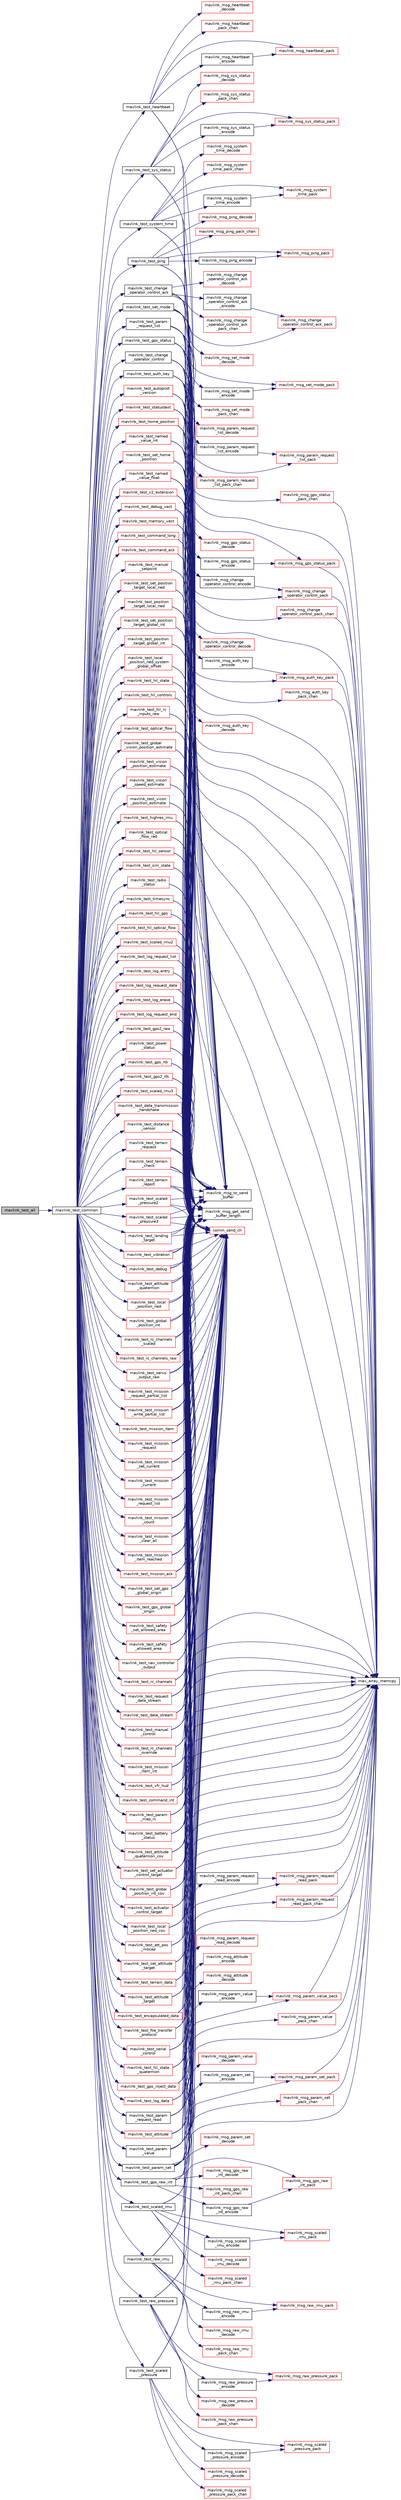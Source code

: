 digraph "mavlink_test_all"
{
 // INTERACTIVE_SVG=YES
  edge [fontname="Helvetica",fontsize="10",labelfontname="Helvetica",labelfontsize="10"];
  node [fontname="Helvetica",fontsize="10",shape=record];
  rankdir="LR";
  Node1 [label="mavlink_test_all",height=0.2,width=0.4,color="black", fillcolor="grey75", style="filled", fontcolor="black"];
  Node1 -> Node2 [color="midnightblue",fontsize="10",style="solid",fontname="Helvetica"];
  Node2 [label="mavlink_test_common",height=0.2,width=0.4,color="black", fillcolor="white", style="filled",URL="$common_2testsuite_8h.html#af349432601ac003d2c80a69c100c70a4"];
  Node2 -> Node3 [color="midnightblue",fontsize="10",style="solid",fontname="Helvetica"];
  Node3 [label="mavlink_test_heartbeat",height=0.2,width=0.4,color="black", fillcolor="white", style="filled",URL="$common_2testsuite_8h.html#a62f55641a3e31921cfd59080e744a01b"];
  Node3 -> Node4 [color="midnightblue",fontsize="10",style="solid",fontname="Helvetica"];
  Node4 [label="mavlink_msg_heartbeat\l_encode",height=0.2,width=0.4,color="black", fillcolor="white", style="filled",URL="$mavlink__msg__heartbeat_8h.html#abddf6bdff88bf39decff87e5b4ee45e0",tooltip="Encode a heartbeat struct. "];
  Node4 -> Node5 [color="midnightblue",fontsize="10",style="solid",fontname="Helvetica"];
  Node5 [label="mavlink_msg_heartbeat_pack",height=0.2,width=0.4,color="red", fillcolor="white", style="filled",URL="$mavlink__msg__heartbeat_8h.html#abf7d878c7c7202145ee29f79ebedcd4d",tooltip="Pack a heartbeat message. "];
  Node3 -> Node6 [color="midnightblue",fontsize="10",style="solid",fontname="Helvetica"];
  Node6 [label="mavlink_msg_heartbeat\l_decode",height=0.2,width=0.4,color="red", fillcolor="white", style="filled",URL="$mavlink__msg__heartbeat_8h.html#a597b3a2ed8a0df9c414b0f8ad5b196de",tooltip="Decode a heartbeat message into a struct. "];
  Node3 -> Node5 [color="midnightblue",fontsize="10",style="solid",fontname="Helvetica"];
  Node3 -> Node7 [color="midnightblue",fontsize="10",style="solid",fontname="Helvetica"];
  Node7 [label="mavlink_msg_heartbeat\l_pack_chan",height=0.2,width=0.4,color="red", fillcolor="white", style="filled",URL="$mavlink__msg__heartbeat_8h.html#a5516ac64e0fba91d2e4bafe22ec49a81",tooltip="Pack a heartbeat message on a channel. "];
  Node3 -> Node8 [color="midnightblue",fontsize="10",style="solid",fontname="Helvetica"];
  Node8 [label="mavlink_msg_to_send\l_buffer",height=0.2,width=0.4,color="black", fillcolor="white", style="filled",URL="$mavlink__helpers_8h.html#afea0a9befa84822fd62c2899ea0d849e",tooltip="Pack a message to send it over a serial byte stream. "];
  Node3 -> Node9 [color="midnightblue",fontsize="10",style="solid",fontname="Helvetica"];
  Node9 [label="mavlink_msg_get_send\l_buffer_length",height=0.2,width=0.4,color="black", fillcolor="white", style="filled",URL="$protocol_8h.html#aa86c08f27aabb7a2e12a67f189f590c8",tooltip="Get the required buffer size for this message. "];
  Node3 -> Node10 [color="midnightblue",fontsize="10",style="solid",fontname="Helvetica"];
  Node10 [label="comm_send_ch",height=0.2,width=0.4,color="red", fillcolor="white", style="filled",URL="$GCS__MAVLink_8h.html#ab753873a1ee10adedd0ce246311468f8"];
  Node2 -> Node11 [color="midnightblue",fontsize="10",style="solid",fontname="Helvetica"];
  Node11 [label="mavlink_test_sys_status",height=0.2,width=0.4,color="black", fillcolor="white", style="filled",URL="$common_2testsuite_8h.html#aa0ff69401502c34fa7e272fdddc6a82a"];
  Node11 -> Node12 [color="midnightblue",fontsize="10",style="solid",fontname="Helvetica"];
  Node12 [label="mavlink_msg_sys_status\l_encode",height=0.2,width=0.4,color="black", fillcolor="white", style="filled",URL="$mavlink__msg__sys__status_8h.html#a9f1ad4886c9453ae3ff558ddfff7c9c8",tooltip="Encode a sys_status struct. "];
  Node12 -> Node13 [color="midnightblue",fontsize="10",style="solid",fontname="Helvetica"];
  Node13 [label="mavlink_msg_sys_status_pack",height=0.2,width=0.4,color="red", fillcolor="white", style="filled",URL="$mavlink__msg__sys__status_8h.html#a190217864534db2174185725a4301391",tooltip="Pack a sys_status message. "];
  Node11 -> Node14 [color="midnightblue",fontsize="10",style="solid",fontname="Helvetica"];
  Node14 [label="mavlink_msg_sys_status\l_decode",height=0.2,width=0.4,color="red", fillcolor="white", style="filled",URL="$mavlink__msg__sys__status_8h.html#a4be98a862e69632757cf7f0b9ce29983",tooltip="Decode a sys_status message into a struct. "];
  Node11 -> Node13 [color="midnightblue",fontsize="10",style="solid",fontname="Helvetica"];
  Node11 -> Node15 [color="midnightblue",fontsize="10",style="solid",fontname="Helvetica"];
  Node15 [label="mavlink_msg_sys_status\l_pack_chan",height=0.2,width=0.4,color="red", fillcolor="white", style="filled",URL="$mavlink__msg__sys__status_8h.html#a54eb92f58aa9e34ac5cce95a1bc088ab",tooltip="Pack a sys_status message on a channel. "];
  Node11 -> Node8 [color="midnightblue",fontsize="10",style="solid",fontname="Helvetica"];
  Node11 -> Node9 [color="midnightblue",fontsize="10",style="solid",fontname="Helvetica"];
  Node11 -> Node10 [color="midnightblue",fontsize="10",style="solid",fontname="Helvetica"];
  Node2 -> Node16 [color="midnightblue",fontsize="10",style="solid",fontname="Helvetica"];
  Node16 [label="mavlink_test_system_time",height=0.2,width=0.4,color="black", fillcolor="white", style="filled",URL="$common_2testsuite_8h.html#af44efd2e6d292d68b7604d5b9db25158"];
  Node16 -> Node17 [color="midnightblue",fontsize="10",style="solid",fontname="Helvetica"];
  Node17 [label="mavlink_msg_system\l_time_encode",height=0.2,width=0.4,color="black", fillcolor="white", style="filled",URL="$mavlink__msg__system__time_8h.html#a3db4dede8f10028d244b851b0b946c7b",tooltip="Encode a system_time struct. "];
  Node17 -> Node18 [color="midnightblue",fontsize="10",style="solid",fontname="Helvetica"];
  Node18 [label="mavlink_msg_system\l_time_pack",height=0.2,width=0.4,color="red", fillcolor="white", style="filled",URL="$mavlink__msg__system__time_8h.html#a0d7dff2f7a000a33be5a8b068f928872",tooltip="Pack a system_time message. "];
  Node16 -> Node19 [color="midnightblue",fontsize="10",style="solid",fontname="Helvetica"];
  Node19 [label="mavlink_msg_system\l_time_decode",height=0.2,width=0.4,color="red", fillcolor="white", style="filled",URL="$mavlink__msg__system__time_8h.html#aae2fc7f517c259939ceb075b29e72feb",tooltip="Decode a system_time message into a struct. "];
  Node16 -> Node18 [color="midnightblue",fontsize="10",style="solid",fontname="Helvetica"];
  Node16 -> Node20 [color="midnightblue",fontsize="10",style="solid",fontname="Helvetica"];
  Node20 [label="mavlink_msg_system\l_time_pack_chan",height=0.2,width=0.4,color="red", fillcolor="white", style="filled",URL="$mavlink__msg__system__time_8h.html#ac3d310f8ee7426e2380a6343e1ec3cbb",tooltip="Pack a system_time message on a channel. "];
  Node16 -> Node8 [color="midnightblue",fontsize="10",style="solid",fontname="Helvetica"];
  Node16 -> Node9 [color="midnightblue",fontsize="10",style="solid",fontname="Helvetica"];
  Node16 -> Node10 [color="midnightblue",fontsize="10",style="solid",fontname="Helvetica"];
  Node2 -> Node21 [color="midnightblue",fontsize="10",style="solid",fontname="Helvetica"];
  Node21 [label="mavlink_test_ping",height=0.2,width=0.4,color="black", fillcolor="white", style="filled",URL="$common_2testsuite_8h.html#a85821d981a3a4b5a2351046a333ba0a8"];
  Node21 -> Node22 [color="midnightblue",fontsize="10",style="solid",fontname="Helvetica"];
  Node22 [label="mavlink_msg_ping_encode",height=0.2,width=0.4,color="black", fillcolor="white", style="filled",URL="$mavlink__msg__ping_8h.html#af8bd0f9da850420a21a0c15e406a02f3",tooltip="Encode a ping struct. "];
  Node22 -> Node23 [color="midnightblue",fontsize="10",style="solid",fontname="Helvetica"];
  Node23 [label="mavlink_msg_ping_pack",height=0.2,width=0.4,color="red", fillcolor="white", style="filled",URL="$mavlink__msg__ping_8h.html#af8505dc2c59f0e3356f7d407ab480667",tooltip="Pack a ping message. "];
  Node21 -> Node24 [color="midnightblue",fontsize="10",style="solid",fontname="Helvetica"];
  Node24 [label="mavlink_msg_ping_decode",height=0.2,width=0.4,color="red", fillcolor="white", style="filled",URL="$mavlink__msg__ping_8h.html#adb00250be75a1464a99d3c311111f193",tooltip="Decode a ping message into a struct. "];
  Node21 -> Node23 [color="midnightblue",fontsize="10",style="solid",fontname="Helvetica"];
  Node21 -> Node25 [color="midnightblue",fontsize="10",style="solid",fontname="Helvetica"];
  Node25 [label="mavlink_msg_ping_pack_chan",height=0.2,width=0.4,color="red", fillcolor="white", style="filled",URL="$mavlink__msg__ping_8h.html#ac20cbc9de623b50b5cf16c198106232e",tooltip="Pack a ping message on a channel. "];
  Node21 -> Node8 [color="midnightblue",fontsize="10",style="solid",fontname="Helvetica"];
  Node21 -> Node9 [color="midnightblue",fontsize="10",style="solid",fontname="Helvetica"];
  Node21 -> Node10 [color="midnightblue",fontsize="10",style="solid",fontname="Helvetica"];
  Node2 -> Node26 [color="midnightblue",fontsize="10",style="solid",fontname="Helvetica"];
  Node26 [label="mavlink_test_change\l_operator_control",height=0.2,width=0.4,color="black", fillcolor="white", style="filled",URL="$common_2testsuite_8h.html#ac5ff28d1a5ffde95310ac87a5db08312"];
  Node26 -> Node27 [color="midnightblue",fontsize="10",style="solid",fontname="Helvetica"];
  Node27 [label="mav_array_memcpy",height=0.2,width=0.4,color="black", fillcolor="white", style="filled",URL="$protocol_8h.html#a4486c3d5854cac1cb6a0fb1cc5ba570c"];
  Node26 -> Node28 [color="midnightblue",fontsize="10",style="solid",fontname="Helvetica"];
  Node28 [label="mavlink_msg_change\l_operator_control_encode",height=0.2,width=0.4,color="black", fillcolor="white", style="filled",URL="$mavlink__msg__change__operator__control_8h.html#aabae5cde75540c7e00eeb4188322bb98",tooltip="Encode a change_operator_control struct. "];
  Node28 -> Node29 [color="midnightblue",fontsize="10",style="solid",fontname="Helvetica"];
  Node29 [label="mavlink_msg_change\l_operator_control_pack",height=0.2,width=0.4,color="red", fillcolor="white", style="filled",URL="$mavlink__msg__change__operator__control_8h.html#acd647d41f415e291aee5d095df74eee3",tooltip="Pack a change_operator_control message. "];
  Node29 -> Node27 [color="midnightblue",fontsize="10",style="solid",fontname="Helvetica"];
  Node26 -> Node30 [color="midnightblue",fontsize="10",style="solid",fontname="Helvetica"];
  Node30 [label="mavlink_msg_change\l_operator_control_decode",height=0.2,width=0.4,color="red", fillcolor="white", style="filled",URL="$mavlink__msg__change__operator__control_8h.html#a809b6cbdee75f5901cd1487e751059e9",tooltip="Decode a change_operator_control message into a struct. "];
  Node26 -> Node29 [color="midnightblue",fontsize="10",style="solid",fontname="Helvetica"];
  Node26 -> Node31 [color="midnightblue",fontsize="10",style="solid",fontname="Helvetica"];
  Node31 [label="mavlink_msg_change\l_operator_control_pack_chan",height=0.2,width=0.4,color="red", fillcolor="white", style="filled",URL="$mavlink__msg__change__operator__control_8h.html#ab67baa0d3bc6c24f7e0caa09cd18f174",tooltip="Pack a change_operator_control message on a channel. "];
  Node31 -> Node27 [color="midnightblue",fontsize="10",style="solid",fontname="Helvetica"];
  Node26 -> Node8 [color="midnightblue",fontsize="10",style="solid",fontname="Helvetica"];
  Node26 -> Node9 [color="midnightblue",fontsize="10",style="solid",fontname="Helvetica"];
  Node26 -> Node10 [color="midnightblue",fontsize="10",style="solid",fontname="Helvetica"];
  Node2 -> Node32 [color="midnightblue",fontsize="10",style="solid",fontname="Helvetica"];
  Node32 [label="mavlink_test_change\l_operator_control_ack",height=0.2,width=0.4,color="black", fillcolor="white", style="filled",URL="$common_2testsuite_8h.html#af24de5805833fa4cbdba2a340aae52f0"];
  Node32 -> Node33 [color="midnightblue",fontsize="10",style="solid",fontname="Helvetica"];
  Node33 [label="mavlink_msg_change\l_operator_control_ack\l_encode",height=0.2,width=0.4,color="black", fillcolor="white", style="filled",URL="$mavlink__msg__change__operator__control__ack_8h.html#a0b0b984d5ea82383f52471579fb19577",tooltip="Encode a change_operator_control_ack struct. "];
  Node33 -> Node34 [color="midnightblue",fontsize="10",style="solid",fontname="Helvetica"];
  Node34 [label="mavlink_msg_change\l_operator_control_ack_pack",height=0.2,width=0.4,color="red", fillcolor="white", style="filled",URL="$mavlink__msg__change__operator__control__ack_8h.html#ae908477ae61839ffbd4a6c8d8dbf7eba",tooltip="Pack a change_operator_control_ack message. "];
  Node32 -> Node35 [color="midnightblue",fontsize="10",style="solid",fontname="Helvetica"];
  Node35 [label="mavlink_msg_change\l_operator_control_ack\l_decode",height=0.2,width=0.4,color="red", fillcolor="white", style="filled",URL="$mavlink__msg__change__operator__control__ack_8h.html#a46dc3865ef22db3fe941038192f9b4e9",tooltip="Decode a change_operator_control_ack message into a struct. "];
  Node32 -> Node34 [color="midnightblue",fontsize="10",style="solid",fontname="Helvetica"];
  Node32 -> Node36 [color="midnightblue",fontsize="10",style="solid",fontname="Helvetica"];
  Node36 [label="mavlink_msg_change\l_operator_control_ack\l_pack_chan",height=0.2,width=0.4,color="red", fillcolor="white", style="filled",URL="$mavlink__msg__change__operator__control__ack_8h.html#a3cff410413867eac6b3043e917256b35",tooltip="Pack a change_operator_control_ack message on a channel. "];
  Node32 -> Node8 [color="midnightblue",fontsize="10",style="solid",fontname="Helvetica"];
  Node32 -> Node9 [color="midnightblue",fontsize="10",style="solid",fontname="Helvetica"];
  Node32 -> Node10 [color="midnightblue",fontsize="10",style="solid",fontname="Helvetica"];
  Node2 -> Node37 [color="midnightblue",fontsize="10",style="solid",fontname="Helvetica"];
  Node37 [label="mavlink_test_auth_key",height=0.2,width=0.4,color="black", fillcolor="white", style="filled",URL="$common_2testsuite_8h.html#ac41de322ef84bfa78d7d47669873f708"];
  Node37 -> Node27 [color="midnightblue",fontsize="10",style="solid",fontname="Helvetica"];
  Node37 -> Node38 [color="midnightblue",fontsize="10",style="solid",fontname="Helvetica"];
  Node38 [label="mavlink_msg_auth_key\l_encode",height=0.2,width=0.4,color="black", fillcolor="white", style="filled",URL="$mavlink__msg__auth__key_8h.html#adaf9e1697df71f53ddd3fd70dcecde40",tooltip="Encode a auth_key struct. "];
  Node38 -> Node39 [color="midnightblue",fontsize="10",style="solid",fontname="Helvetica"];
  Node39 [label="mavlink_msg_auth_key_pack",height=0.2,width=0.4,color="red", fillcolor="white", style="filled",URL="$mavlink__msg__auth__key_8h.html#a5eb1b5a9bf0549194b6e2e242bd9f283",tooltip="Pack a auth_key message. "];
  Node39 -> Node27 [color="midnightblue",fontsize="10",style="solid",fontname="Helvetica"];
  Node37 -> Node40 [color="midnightblue",fontsize="10",style="solid",fontname="Helvetica"];
  Node40 [label="mavlink_msg_auth_key\l_decode",height=0.2,width=0.4,color="red", fillcolor="white", style="filled",URL="$mavlink__msg__auth__key_8h.html#a5e45499f645ad089d44024ca36a55577",tooltip="Decode a auth_key message into a struct. "];
  Node37 -> Node39 [color="midnightblue",fontsize="10",style="solid",fontname="Helvetica"];
  Node37 -> Node41 [color="midnightblue",fontsize="10",style="solid",fontname="Helvetica"];
  Node41 [label="mavlink_msg_auth_key\l_pack_chan",height=0.2,width=0.4,color="red", fillcolor="white", style="filled",URL="$mavlink__msg__auth__key_8h.html#a3ddf0f9492331a4aab9ce60f10b10988",tooltip="Pack a auth_key message on a channel. "];
  Node41 -> Node27 [color="midnightblue",fontsize="10",style="solid",fontname="Helvetica"];
  Node37 -> Node8 [color="midnightblue",fontsize="10",style="solid",fontname="Helvetica"];
  Node37 -> Node9 [color="midnightblue",fontsize="10",style="solid",fontname="Helvetica"];
  Node37 -> Node10 [color="midnightblue",fontsize="10",style="solid",fontname="Helvetica"];
  Node2 -> Node42 [color="midnightblue",fontsize="10",style="solid",fontname="Helvetica"];
  Node42 [label="mavlink_test_set_mode",height=0.2,width=0.4,color="black", fillcolor="white", style="filled",URL="$common_2testsuite_8h.html#ab12d026327d342155b2766f62a5e828b"];
  Node42 -> Node43 [color="midnightblue",fontsize="10",style="solid",fontname="Helvetica"];
  Node43 [label="mavlink_msg_set_mode\l_encode",height=0.2,width=0.4,color="black", fillcolor="white", style="filled",URL="$mavlink__msg__set__mode_8h.html#a53a35e8c84c3e42fbebd7fa8039daf7e",tooltip="Encode a set_mode struct. "];
  Node43 -> Node44 [color="midnightblue",fontsize="10",style="solid",fontname="Helvetica"];
  Node44 [label="mavlink_msg_set_mode_pack",height=0.2,width=0.4,color="red", fillcolor="white", style="filled",URL="$mavlink__msg__set__mode_8h.html#abfd99f18d176a926c13bf45c03198859",tooltip="Pack a set_mode message. "];
  Node42 -> Node45 [color="midnightblue",fontsize="10",style="solid",fontname="Helvetica"];
  Node45 [label="mavlink_msg_set_mode\l_decode",height=0.2,width=0.4,color="red", fillcolor="white", style="filled",URL="$mavlink__msg__set__mode_8h.html#a18ffb48ae51f7128753bb91cc7ced9d8",tooltip="Decode a set_mode message into a struct. "];
  Node42 -> Node44 [color="midnightblue",fontsize="10",style="solid",fontname="Helvetica"];
  Node42 -> Node46 [color="midnightblue",fontsize="10",style="solid",fontname="Helvetica"];
  Node46 [label="mavlink_msg_set_mode\l_pack_chan",height=0.2,width=0.4,color="red", fillcolor="white", style="filled",URL="$mavlink__msg__set__mode_8h.html#aa335aabec3338f60b9b76984240a566d",tooltip="Pack a set_mode message on a channel. "];
  Node42 -> Node8 [color="midnightblue",fontsize="10",style="solid",fontname="Helvetica"];
  Node42 -> Node9 [color="midnightblue",fontsize="10",style="solid",fontname="Helvetica"];
  Node42 -> Node10 [color="midnightblue",fontsize="10",style="solid",fontname="Helvetica"];
  Node2 -> Node47 [color="midnightblue",fontsize="10",style="solid",fontname="Helvetica"];
  Node47 [label="mavlink_test_param\l_request_read",height=0.2,width=0.4,color="black", fillcolor="white", style="filled",URL="$common_2testsuite_8h.html#a80bddf4292281cd11f5e4f2bd7c95857"];
  Node47 -> Node27 [color="midnightblue",fontsize="10",style="solid",fontname="Helvetica"];
  Node47 -> Node48 [color="midnightblue",fontsize="10",style="solid",fontname="Helvetica"];
  Node48 [label="mavlink_msg_param_request\l_read_encode",height=0.2,width=0.4,color="black", fillcolor="white", style="filled",URL="$mavlink__msg__param__request__read_8h.html#ac0b2f42a21717f799a8c97848ac8f1d2",tooltip="Encode a param_request_read struct. "];
  Node48 -> Node49 [color="midnightblue",fontsize="10",style="solid",fontname="Helvetica"];
  Node49 [label="mavlink_msg_param_request\l_read_pack",height=0.2,width=0.4,color="red", fillcolor="white", style="filled",URL="$mavlink__msg__param__request__read_8h.html#a6f449aad122257d6094130be496f3f7e",tooltip="Pack a param_request_read message. "];
  Node49 -> Node27 [color="midnightblue",fontsize="10",style="solid",fontname="Helvetica"];
  Node47 -> Node50 [color="midnightblue",fontsize="10",style="solid",fontname="Helvetica"];
  Node50 [label="mavlink_msg_param_request\l_read_decode",height=0.2,width=0.4,color="red", fillcolor="white", style="filled",URL="$mavlink__msg__param__request__read_8h.html#adbed543173b3f7eded48196adba0cba8",tooltip="Decode a param_request_read message into a struct. "];
  Node47 -> Node49 [color="midnightblue",fontsize="10",style="solid",fontname="Helvetica"];
  Node47 -> Node51 [color="midnightblue",fontsize="10",style="solid",fontname="Helvetica"];
  Node51 [label="mavlink_msg_param_request\l_read_pack_chan",height=0.2,width=0.4,color="red", fillcolor="white", style="filled",URL="$mavlink__msg__param__request__read_8h.html#adf09049def36c3f572d40711909d7b88",tooltip="Pack a param_request_read message on a channel. "];
  Node51 -> Node27 [color="midnightblue",fontsize="10",style="solid",fontname="Helvetica"];
  Node47 -> Node8 [color="midnightblue",fontsize="10",style="solid",fontname="Helvetica"];
  Node47 -> Node9 [color="midnightblue",fontsize="10",style="solid",fontname="Helvetica"];
  Node47 -> Node10 [color="midnightblue",fontsize="10",style="solid",fontname="Helvetica"];
  Node2 -> Node52 [color="midnightblue",fontsize="10",style="solid",fontname="Helvetica"];
  Node52 [label="mavlink_test_param\l_request_list",height=0.2,width=0.4,color="black", fillcolor="white", style="filled",URL="$common_2testsuite_8h.html#a707e336f5c6244dba46e69313883b253"];
  Node52 -> Node53 [color="midnightblue",fontsize="10",style="solid",fontname="Helvetica"];
  Node53 [label="mavlink_msg_param_request\l_list_encode",height=0.2,width=0.4,color="black", fillcolor="white", style="filled",URL="$mavlink__msg__param__request__list_8h.html#a245e64f551afde6de372e442573f2627",tooltip="Encode a param_request_list struct. "];
  Node53 -> Node54 [color="midnightblue",fontsize="10",style="solid",fontname="Helvetica"];
  Node54 [label="mavlink_msg_param_request\l_list_pack",height=0.2,width=0.4,color="red", fillcolor="white", style="filled",URL="$mavlink__msg__param__request__list_8h.html#a2d58968381147c185ee9e14b07e567be",tooltip="Pack a param_request_list message. "];
  Node52 -> Node55 [color="midnightblue",fontsize="10",style="solid",fontname="Helvetica"];
  Node55 [label="mavlink_msg_param_request\l_list_decode",height=0.2,width=0.4,color="red", fillcolor="white", style="filled",URL="$mavlink__msg__param__request__list_8h.html#a47917a207b97dc1a2db4bddae40e1e6b",tooltip="Decode a param_request_list message into a struct. "];
  Node52 -> Node54 [color="midnightblue",fontsize="10",style="solid",fontname="Helvetica"];
  Node52 -> Node56 [color="midnightblue",fontsize="10",style="solid",fontname="Helvetica"];
  Node56 [label="mavlink_msg_param_request\l_list_pack_chan",height=0.2,width=0.4,color="red", fillcolor="white", style="filled",URL="$mavlink__msg__param__request__list_8h.html#a3c2a27c1f99725868841985efea534bd",tooltip="Pack a param_request_list message on a channel. "];
  Node52 -> Node8 [color="midnightblue",fontsize="10",style="solid",fontname="Helvetica"];
  Node52 -> Node9 [color="midnightblue",fontsize="10",style="solid",fontname="Helvetica"];
  Node52 -> Node10 [color="midnightblue",fontsize="10",style="solid",fontname="Helvetica"];
  Node2 -> Node57 [color="midnightblue",fontsize="10",style="solid",fontname="Helvetica"];
  Node57 [label="mavlink_test_param\l_value",height=0.2,width=0.4,color="black", fillcolor="white", style="filled",URL="$common_2testsuite_8h.html#a21b48d9cd6e6feef3d12b07b20b9575c"];
  Node57 -> Node27 [color="midnightblue",fontsize="10",style="solid",fontname="Helvetica"];
  Node57 -> Node58 [color="midnightblue",fontsize="10",style="solid",fontname="Helvetica"];
  Node58 [label="mavlink_msg_param_value\l_encode",height=0.2,width=0.4,color="black", fillcolor="white", style="filled",URL="$mavlink__msg__param__value_8h.html#aca4808242d70b70927121997f6b6f736",tooltip="Encode a param_value struct. "];
  Node58 -> Node59 [color="midnightblue",fontsize="10",style="solid",fontname="Helvetica"];
  Node59 [label="mavlink_msg_param_value_pack",height=0.2,width=0.4,color="red", fillcolor="white", style="filled",URL="$mavlink__msg__param__value_8h.html#a5810f29ff78816a9ad9e7ef95c402cb2",tooltip="Pack a param_value message. "];
  Node59 -> Node27 [color="midnightblue",fontsize="10",style="solid",fontname="Helvetica"];
  Node57 -> Node60 [color="midnightblue",fontsize="10",style="solid",fontname="Helvetica"];
  Node60 [label="mavlink_msg_param_value\l_decode",height=0.2,width=0.4,color="red", fillcolor="white", style="filled",URL="$mavlink__msg__param__value_8h.html#aeaaec6eaeed8b6430bd1742266c0a96f",tooltip="Decode a param_value message into a struct. "];
  Node57 -> Node59 [color="midnightblue",fontsize="10",style="solid",fontname="Helvetica"];
  Node57 -> Node61 [color="midnightblue",fontsize="10",style="solid",fontname="Helvetica"];
  Node61 [label="mavlink_msg_param_value\l_pack_chan",height=0.2,width=0.4,color="red", fillcolor="white", style="filled",URL="$mavlink__msg__param__value_8h.html#a90481f09d4f23714db70c6553d6967cd",tooltip="Pack a param_value message on a channel. "];
  Node61 -> Node27 [color="midnightblue",fontsize="10",style="solid",fontname="Helvetica"];
  Node57 -> Node8 [color="midnightblue",fontsize="10",style="solid",fontname="Helvetica"];
  Node57 -> Node9 [color="midnightblue",fontsize="10",style="solid",fontname="Helvetica"];
  Node57 -> Node10 [color="midnightblue",fontsize="10",style="solid",fontname="Helvetica"];
  Node2 -> Node62 [color="midnightblue",fontsize="10",style="solid",fontname="Helvetica"];
  Node62 [label="mavlink_test_param_set",height=0.2,width=0.4,color="black", fillcolor="white", style="filled",URL="$common_2testsuite_8h.html#a69acd76734c32b19dca35fefc0d48b30"];
  Node62 -> Node27 [color="midnightblue",fontsize="10",style="solid",fontname="Helvetica"];
  Node62 -> Node63 [color="midnightblue",fontsize="10",style="solid",fontname="Helvetica"];
  Node63 [label="mavlink_msg_param_set\l_encode",height=0.2,width=0.4,color="black", fillcolor="white", style="filled",URL="$mavlink__msg__param__set_8h.html#a553fb14e789ebb6e2f31a477655f2201",tooltip="Encode a param_set struct. "];
  Node63 -> Node64 [color="midnightblue",fontsize="10",style="solid",fontname="Helvetica"];
  Node64 [label="mavlink_msg_param_set_pack",height=0.2,width=0.4,color="red", fillcolor="white", style="filled",URL="$mavlink__msg__param__set_8h.html#a227a5abb0b20b35542fb9632f253f573",tooltip="Pack a param_set message. "];
  Node64 -> Node27 [color="midnightblue",fontsize="10",style="solid",fontname="Helvetica"];
  Node62 -> Node65 [color="midnightblue",fontsize="10",style="solid",fontname="Helvetica"];
  Node65 [label="mavlink_msg_param_set\l_decode",height=0.2,width=0.4,color="red", fillcolor="white", style="filled",URL="$mavlink__msg__param__set_8h.html#ab28789bc910822f30299f3ab9a2dd2ca",tooltip="Decode a param_set message into a struct. "];
  Node62 -> Node64 [color="midnightblue",fontsize="10",style="solid",fontname="Helvetica"];
  Node62 -> Node66 [color="midnightblue",fontsize="10",style="solid",fontname="Helvetica"];
  Node66 [label="mavlink_msg_param_set\l_pack_chan",height=0.2,width=0.4,color="red", fillcolor="white", style="filled",URL="$mavlink__msg__param__set_8h.html#a5f06471051fd8f498f1bf747825c524e",tooltip="Pack a param_set message on a channel. "];
  Node66 -> Node27 [color="midnightblue",fontsize="10",style="solid",fontname="Helvetica"];
  Node62 -> Node8 [color="midnightblue",fontsize="10",style="solid",fontname="Helvetica"];
  Node62 -> Node9 [color="midnightblue",fontsize="10",style="solid",fontname="Helvetica"];
  Node62 -> Node10 [color="midnightblue",fontsize="10",style="solid",fontname="Helvetica"];
  Node2 -> Node67 [color="midnightblue",fontsize="10",style="solid",fontname="Helvetica"];
  Node67 [label="mavlink_test_gps_raw_int",height=0.2,width=0.4,color="black", fillcolor="white", style="filled",URL="$common_2testsuite_8h.html#a1608ac13be0bbc2588ca387f5a4e7348"];
  Node67 -> Node68 [color="midnightblue",fontsize="10",style="solid",fontname="Helvetica"];
  Node68 [label="mavlink_msg_gps_raw\l_int_encode",height=0.2,width=0.4,color="black", fillcolor="white", style="filled",URL="$mavlink__msg__gps__raw__int_8h.html#a2fed85d0fb9177d68d5369012e4bd8e1",tooltip="Encode a gps_raw_int struct. "];
  Node68 -> Node69 [color="midnightblue",fontsize="10",style="solid",fontname="Helvetica"];
  Node69 [label="mavlink_msg_gps_raw\l_int_pack",height=0.2,width=0.4,color="red", fillcolor="white", style="filled",URL="$mavlink__msg__gps__raw__int_8h.html#afa22e6f2dd75d7a32d192531b6d8ddc2",tooltip="Pack a gps_raw_int message. "];
  Node67 -> Node70 [color="midnightblue",fontsize="10",style="solid",fontname="Helvetica"];
  Node70 [label="mavlink_msg_gps_raw\l_int_decode",height=0.2,width=0.4,color="red", fillcolor="white", style="filled",URL="$mavlink__msg__gps__raw__int_8h.html#a0e714bd170ef80a643a3c3c4cf6cbe67",tooltip="Decode a gps_raw_int message into a struct. "];
  Node67 -> Node69 [color="midnightblue",fontsize="10",style="solid",fontname="Helvetica"];
  Node67 -> Node71 [color="midnightblue",fontsize="10",style="solid",fontname="Helvetica"];
  Node71 [label="mavlink_msg_gps_raw\l_int_pack_chan",height=0.2,width=0.4,color="red", fillcolor="white", style="filled",URL="$mavlink__msg__gps__raw__int_8h.html#afe173071e8658ecd60eda5f6fe3a6672",tooltip="Pack a gps_raw_int message on a channel. "];
  Node67 -> Node8 [color="midnightblue",fontsize="10",style="solid",fontname="Helvetica"];
  Node67 -> Node9 [color="midnightblue",fontsize="10",style="solid",fontname="Helvetica"];
  Node67 -> Node10 [color="midnightblue",fontsize="10",style="solid",fontname="Helvetica"];
  Node2 -> Node72 [color="midnightblue",fontsize="10",style="solid",fontname="Helvetica"];
  Node72 [label="mavlink_test_gps_status",height=0.2,width=0.4,color="black", fillcolor="white", style="filled",URL="$common_2testsuite_8h.html#ac28882e77f7f950bff367d0655004a25"];
  Node72 -> Node27 [color="midnightblue",fontsize="10",style="solid",fontname="Helvetica"];
  Node72 -> Node73 [color="midnightblue",fontsize="10",style="solid",fontname="Helvetica"];
  Node73 [label="mavlink_msg_gps_status\l_encode",height=0.2,width=0.4,color="black", fillcolor="white", style="filled",URL="$mavlink__msg__gps__status_8h.html#a7f2ac0f3bc21db0d8f79f475721d08d2",tooltip="Encode a gps_status struct. "];
  Node73 -> Node74 [color="midnightblue",fontsize="10",style="solid",fontname="Helvetica"];
  Node74 [label="mavlink_msg_gps_status_pack",height=0.2,width=0.4,color="red", fillcolor="white", style="filled",URL="$mavlink__msg__gps__status_8h.html#a8aa5f92e6f16d3c4b9c2ddeb955cb1c1",tooltip="Pack a gps_status message. "];
  Node74 -> Node27 [color="midnightblue",fontsize="10",style="solid",fontname="Helvetica"];
  Node72 -> Node75 [color="midnightblue",fontsize="10",style="solid",fontname="Helvetica"];
  Node75 [label="mavlink_msg_gps_status\l_decode",height=0.2,width=0.4,color="red", fillcolor="white", style="filled",URL="$mavlink__msg__gps__status_8h.html#a25fb7dbe61f4b8374ae6a06d91efdb2c",tooltip="Decode a gps_status message into a struct. "];
  Node72 -> Node74 [color="midnightblue",fontsize="10",style="solid",fontname="Helvetica"];
  Node72 -> Node76 [color="midnightblue",fontsize="10",style="solid",fontname="Helvetica"];
  Node76 [label="mavlink_msg_gps_status\l_pack_chan",height=0.2,width=0.4,color="red", fillcolor="white", style="filled",URL="$mavlink__msg__gps__status_8h.html#ae03a464d8ea8575f0a80e6f7e9f41dcd",tooltip="Pack a gps_status message on a channel. "];
  Node76 -> Node27 [color="midnightblue",fontsize="10",style="solid",fontname="Helvetica"];
  Node72 -> Node8 [color="midnightblue",fontsize="10",style="solid",fontname="Helvetica"];
  Node72 -> Node9 [color="midnightblue",fontsize="10",style="solid",fontname="Helvetica"];
  Node72 -> Node10 [color="midnightblue",fontsize="10",style="solid",fontname="Helvetica"];
  Node2 -> Node77 [color="midnightblue",fontsize="10",style="solid",fontname="Helvetica"];
  Node77 [label="mavlink_test_scaled_imu",height=0.2,width=0.4,color="black", fillcolor="white", style="filled",URL="$common_2testsuite_8h.html#a453555e642df70acb2f083c842845083"];
  Node77 -> Node78 [color="midnightblue",fontsize="10",style="solid",fontname="Helvetica"];
  Node78 [label="mavlink_msg_scaled\l_imu_encode",height=0.2,width=0.4,color="black", fillcolor="white", style="filled",URL="$mavlink__msg__scaled__imu_8h.html#a2a774dba2eab4b8270b8419be4946529",tooltip="Encode a scaled_imu struct. "];
  Node78 -> Node79 [color="midnightblue",fontsize="10",style="solid",fontname="Helvetica"];
  Node79 [label="mavlink_msg_scaled\l_imu_pack",height=0.2,width=0.4,color="red", fillcolor="white", style="filled",URL="$mavlink__msg__scaled__imu_8h.html#a7b5d09f5c8a1e432f2c4657a810e7a16",tooltip="Pack a scaled_imu message. "];
  Node77 -> Node80 [color="midnightblue",fontsize="10",style="solid",fontname="Helvetica"];
  Node80 [label="mavlink_msg_scaled\l_imu_decode",height=0.2,width=0.4,color="red", fillcolor="white", style="filled",URL="$mavlink__msg__scaled__imu_8h.html#a9e291fc59f636f840a120ea841ea6a88",tooltip="Decode a scaled_imu message into a struct. "];
  Node77 -> Node79 [color="midnightblue",fontsize="10",style="solid",fontname="Helvetica"];
  Node77 -> Node81 [color="midnightblue",fontsize="10",style="solid",fontname="Helvetica"];
  Node81 [label="mavlink_msg_scaled\l_imu_pack_chan",height=0.2,width=0.4,color="red", fillcolor="white", style="filled",URL="$mavlink__msg__scaled__imu_8h.html#aa4cee254597e2e68b2bd9db9279fc17d",tooltip="Pack a scaled_imu message on a channel. "];
  Node77 -> Node8 [color="midnightblue",fontsize="10",style="solid",fontname="Helvetica"];
  Node77 -> Node9 [color="midnightblue",fontsize="10",style="solid",fontname="Helvetica"];
  Node77 -> Node10 [color="midnightblue",fontsize="10",style="solid",fontname="Helvetica"];
  Node2 -> Node82 [color="midnightblue",fontsize="10",style="solid",fontname="Helvetica"];
  Node82 [label="mavlink_test_raw_imu",height=0.2,width=0.4,color="black", fillcolor="white", style="filled",URL="$common_2testsuite_8h.html#a7662ec4db2bdf68efba2e846dcb6fb78"];
  Node82 -> Node83 [color="midnightblue",fontsize="10",style="solid",fontname="Helvetica"];
  Node83 [label="mavlink_msg_raw_imu\l_encode",height=0.2,width=0.4,color="black", fillcolor="white", style="filled",URL="$mavlink__msg__raw__imu_8h.html#ae6ef3ec842543a89e6b9275fdd3fe125",tooltip="Encode a raw_imu struct. "];
  Node83 -> Node84 [color="midnightblue",fontsize="10",style="solid",fontname="Helvetica"];
  Node84 [label="mavlink_msg_raw_imu_pack",height=0.2,width=0.4,color="red", fillcolor="white", style="filled",URL="$mavlink__msg__raw__imu_8h.html#af7f7df60ab14151eb34d9e961b3e12f7",tooltip="Pack a raw_imu message. "];
  Node82 -> Node85 [color="midnightblue",fontsize="10",style="solid",fontname="Helvetica"];
  Node85 [label="mavlink_msg_raw_imu\l_decode",height=0.2,width=0.4,color="red", fillcolor="white", style="filled",URL="$mavlink__msg__raw__imu_8h.html#aaa72d88a65a17940ea8b7a480ea6cca0",tooltip="Decode a raw_imu message into a struct. "];
  Node82 -> Node84 [color="midnightblue",fontsize="10",style="solid",fontname="Helvetica"];
  Node82 -> Node86 [color="midnightblue",fontsize="10",style="solid",fontname="Helvetica"];
  Node86 [label="mavlink_msg_raw_imu\l_pack_chan",height=0.2,width=0.4,color="red", fillcolor="white", style="filled",URL="$mavlink__msg__raw__imu_8h.html#a1701b1d950374d5accdadc2e8faceb89",tooltip="Pack a raw_imu message on a channel. "];
  Node82 -> Node8 [color="midnightblue",fontsize="10",style="solid",fontname="Helvetica"];
  Node82 -> Node9 [color="midnightblue",fontsize="10",style="solid",fontname="Helvetica"];
  Node82 -> Node10 [color="midnightblue",fontsize="10",style="solid",fontname="Helvetica"];
  Node2 -> Node87 [color="midnightblue",fontsize="10",style="solid",fontname="Helvetica"];
  Node87 [label="mavlink_test_raw_pressure",height=0.2,width=0.4,color="black", fillcolor="white", style="filled",URL="$common_2testsuite_8h.html#a2a7f6eda0d3dc054a66cd47ac2f8fafd"];
  Node87 -> Node88 [color="midnightblue",fontsize="10",style="solid",fontname="Helvetica"];
  Node88 [label="mavlink_msg_raw_pressure\l_encode",height=0.2,width=0.4,color="black", fillcolor="white", style="filled",URL="$mavlink__msg__raw__pressure_8h.html#ad447cc402318540ef3aa7e1be85abda2",tooltip="Encode a raw_pressure struct. "];
  Node88 -> Node89 [color="midnightblue",fontsize="10",style="solid",fontname="Helvetica"];
  Node89 [label="mavlink_msg_raw_pressure_pack",height=0.2,width=0.4,color="red", fillcolor="white", style="filled",URL="$mavlink__msg__raw__pressure_8h.html#aebd78956dae248052bf4314522131f69",tooltip="Pack a raw_pressure message. "];
  Node87 -> Node90 [color="midnightblue",fontsize="10",style="solid",fontname="Helvetica"];
  Node90 [label="mavlink_msg_raw_pressure\l_decode",height=0.2,width=0.4,color="red", fillcolor="white", style="filled",URL="$mavlink__msg__raw__pressure_8h.html#ac2df6764db1a64eefec291465554b51c",tooltip="Decode a raw_pressure message into a struct. "];
  Node87 -> Node89 [color="midnightblue",fontsize="10",style="solid",fontname="Helvetica"];
  Node87 -> Node91 [color="midnightblue",fontsize="10",style="solid",fontname="Helvetica"];
  Node91 [label="mavlink_msg_raw_pressure\l_pack_chan",height=0.2,width=0.4,color="red", fillcolor="white", style="filled",URL="$mavlink__msg__raw__pressure_8h.html#a5e57334d2aa3b1cf1186d91dcf4d6a46",tooltip="Pack a raw_pressure message on a channel. "];
  Node87 -> Node8 [color="midnightblue",fontsize="10",style="solid",fontname="Helvetica"];
  Node87 -> Node9 [color="midnightblue",fontsize="10",style="solid",fontname="Helvetica"];
  Node87 -> Node10 [color="midnightblue",fontsize="10",style="solid",fontname="Helvetica"];
  Node2 -> Node92 [color="midnightblue",fontsize="10",style="solid",fontname="Helvetica"];
  Node92 [label="mavlink_test_scaled\l_pressure",height=0.2,width=0.4,color="black", fillcolor="white", style="filled",URL="$common_2testsuite_8h.html#a1e22d40d8c8289d098372416dc22aed0"];
  Node92 -> Node93 [color="midnightblue",fontsize="10",style="solid",fontname="Helvetica"];
  Node93 [label="mavlink_msg_scaled\l_pressure_encode",height=0.2,width=0.4,color="black", fillcolor="white", style="filled",URL="$mavlink__msg__scaled__pressure_8h.html#a419fc84dedc403fb53ad1c544b0f76c5",tooltip="Encode a scaled_pressure struct. "];
  Node93 -> Node94 [color="midnightblue",fontsize="10",style="solid",fontname="Helvetica"];
  Node94 [label="mavlink_msg_scaled\l_pressure_pack",height=0.2,width=0.4,color="red", fillcolor="white", style="filled",URL="$mavlink__msg__scaled__pressure_8h.html#a65e91ee6ca73185ddd36afb30a8526c6",tooltip="Pack a scaled_pressure message. "];
  Node92 -> Node95 [color="midnightblue",fontsize="10",style="solid",fontname="Helvetica"];
  Node95 [label="mavlink_msg_scaled\l_pressure_decode",height=0.2,width=0.4,color="red", fillcolor="white", style="filled",URL="$mavlink__msg__scaled__pressure_8h.html#ac429343d80a03ce6d721f8525c6d1aad",tooltip="Decode a scaled_pressure message into a struct. "];
  Node92 -> Node94 [color="midnightblue",fontsize="10",style="solid",fontname="Helvetica"];
  Node92 -> Node96 [color="midnightblue",fontsize="10",style="solid",fontname="Helvetica"];
  Node96 [label="mavlink_msg_scaled\l_pressure_pack_chan",height=0.2,width=0.4,color="red", fillcolor="white", style="filled",URL="$mavlink__msg__scaled__pressure_8h.html#a74bffd239a4b9fadc457ebfa3f1c1775",tooltip="Pack a scaled_pressure message on a channel. "];
  Node92 -> Node8 [color="midnightblue",fontsize="10",style="solid",fontname="Helvetica"];
  Node92 -> Node9 [color="midnightblue",fontsize="10",style="solid",fontname="Helvetica"];
  Node92 -> Node10 [color="midnightblue",fontsize="10",style="solid",fontname="Helvetica"];
  Node2 -> Node97 [color="midnightblue",fontsize="10",style="solid",fontname="Helvetica"];
  Node97 [label="mavlink_test_attitude",height=0.2,width=0.4,color="red", fillcolor="white", style="filled",URL="$common_2testsuite_8h.html#a738d98fbb37fa1dbf165f62d4d096b77"];
  Node97 -> Node98 [color="midnightblue",fontsize="10",style="solid",fontname="Helvetica"];
  Node98 [label="mavlink_msg_attitude\l_encode",height=0.2,width=0.4,color="red", fillcolor="white", style="filled",URL="$mavlink__msg__attitude_8h.html#ac4c7efca3e3cdd8ca93f7a27802310a1",tooltip="Encode a attitude struct. "];
  Node97 -> Node99 [color="midnightblue",fontsize="10",style="solid",fontname="Helvetica"];
  Node99 [label="mavlink_msg_attitude\l_decode",height=0.2,width=0.4,color="red", fillcolor="white", style="filled",URL="$mavlink__msg__attitude_8h.html#aea9ac9866c5c81d5825d6eccecb9a9be",tooltip="Decode a attitude message into a struct. "];
  Node97 -> Node8 [color="midnightblue",fontsize="10",style="solid",fontname="Helvetica"];
  Node97 -> Node9 [color="midnightblue",fontsize="10",style="solid",fontname="Helvetica"];
  Node97 -> Node10 [color="midnightblue",fontsize="10",style="solid",fontname="Helvetica"];
  Node2 -> Node100 [color="midnightblue",fontsize="10",style="solid",fontname="Helvetica"];
  Node100 [label="mavlink_test_attitude\l_quaternion",height=0.2,width=0.4,color="red", fillcolor="white", style="filled",URL="$common_2testsuite_8h.html#a76dd8b4da237ec80739825caa7d50845"];
  Node100 -> Node8 [color="midnightblue",fontsize="10",style="solid",fontname="Helvetica"];
  Node100 -> Node9 [color="midnightblue",fontsize="10",style="solid",fontname="Helvetica"];
  Node100 -> Node10 [color="midnightblue",fontsize="10",style="solid",fontname="Helvetica"];
  Node2 -> Node101 [color="midnightblue",fontsize="10",style="solid",fontname="Helvetica"];
  Node101 [label="mavlink_test_local\l_position_ned",height=0.2,width=0.4,color="red", fillcolor="white", style="filled",URL="$common_2testsuite_8h.html#a5ee94a3c12bcc40faa9fb98b3f4d605f"];
  Node101 -> Node8 [color="midnightblue",fontsize="10",style="solid",fontname="Helvetica"];
  Node101 -> Node9 [color="midnightblue",fontsize="10",style="solid",fontname="Helvetica"];
  Node101 -> Node10 [color="midnightblue",fontsize="10",style="solid",fontname="Helvetica"];
  Node2 -> Node102 [color="midnightblue",fontsize="10",style="solid",fontname="Helvetica"];
  Node102 [label="mavlink_test_global\l_position_int",height=0.2,width=0.4,color="red", fillcolor="white", style="filled",URL="$common_2testsuite_8h.html#abb519c2fd59639148477af83ab7da2ec"];
  Node102 -> Node8 [color="midnightblue",fontsize="10",style="solid",fontname="Helvetica"];
  Node102 -> Node9 [color="midnightblue",fontsize="10",style="solid",fontname="Helvetica"];
  Node102 -> Node10 [color="midnightblue",fontsize="10",style="solid",fontname="Helvetica"];
  Node2 -> Node103 [color="midnightblue",fontsize="10",style="solid",fontname="Helvetica"];
  Node103 [label="mavlink_test_rc_channels\l_scaled",height=0.2,width=0.4,color="red", fillcolor="white", style="filled",URL="$common_2testsuite_8h.html#aa277f7ded5a433ae2a543ce237154a23"];
  Node103 -> Node8 [color="midnightblue",fontsize="10",style="solid",fontname="Helvetica"];
  Node103 -> Node9 [color="midnightblue",fontsize="10",style="solid",fontname="Helvetica"];
  Node103 -> Node10 [color="midnightblue",fontsize="10",style="solid",fontname="Helvetica"];
  Node2 -> Node104 [color="midnightblue",fontsize="10",style="solid",fontname="Helvetica"];
  Node104 [label="mavlink_test_rc_channels_raw",height=0.2,width=0.4,color="red", fillcolor="white", style="filled",URL="$common_2testsuite_8h.html#a26aa49cf41407f481cef7617e550b3d4"];
  Node104 -> Node8 [color="midnightblue",fontsize="10",style="solid",fontname="Helvetica"];
  Node104 -> Node9 [color="midnightblue",fontsize="10",style="solid",fontname="Helvetica"];
  Node104 -> Node10 [color="midnightblue",fontsize="10",style="solid",fontname="Helvetica"];
  Node2 -> Node105 [color="midnightblue",fontsize="10",style="solid",fontname="Helvetica"];
  Node105 [label="mavlink_test_servo\l_output_raw",height=0.2,width=0.4,color="red", fillcolor="white", style="filled",URL="$common_2testsuite_8h.html#a1b744b7a874fdf7dea8faa53858d984a"];
  Node105 -> Node8 [color="midnightblue",fontsize="10",style="solid",fontname="Helvetica"];
  Node105 -> Node9 [color="midnightblue",fontsize="10",style="solid",fontname="Helvetica"];
  Node105 -> Node10 [color="midnightblue",fontsize="10",style="solid",fontname="Helvetica"];
  Node2 -> Node106 [color="midnightblue",fontsize="10",style="solid",fontname="Helvetica"];
  Node106 [label="mavlink_test_mission\l_request_partial_list",height=0.2,width=0.4,color="red", fillcolor="white", style="filled",URL="$common_2testsuite_8h.html#ad9479b95e6a9f9da016bbec341a8bc40"];
  Node106 -> Node8 [color="midnightblue",fontsize="10",style="solid",fontname="Helvetica"];
  Node106 -> Node9 [color="midnightblue",fontsize="10",style="solid",fontname="Helvetica"];
  Node106 -> Node10 [color="midnightblue",fontsize="10",style="solid",fontname="Helvetica"];
  Node2 -> Node107 [color="midnightblue",fontsize="10",style="solid",fontname="Helvetica"];
  Node107 [label="mavlink_test_mission\l_write_partial_list",height=0.2,width=0.4,color="red", fillcolor="white", style="filled",URL="$common_2testsuite_8h.html#aa3cac0f9eaa9ed2acfcf616d7a9a7b0c"];
  Node107 -> Node8 [color="midnightblue",fontsize="10",style="solid",fontname="Helvetica"];
  Node107 -> Node9 [color="midnightblue",fontsize="10",style="solid",fontname="Helvetica"];
  Node107 -> Node10 [color="midnightblue",fontsize="10",style="solid",fontname="Helvetica"];
  Node2 -> Node108 [color="midnightblue",fontsize="10",style="solid",fontname="Helvetica"];
  Node108 [label="mavlink_test_mission_item",height=0.2,width=0.4,color="red", fillcolor="white", style="filled",URL="$common_2testsuite_8h.html#a64cfa0f673c06b3deaa27bbb736aeed4"];
  Node108 -> Node8 [color="midnightblue",fontsize="10",style="solid",fontname="Helvetica"];
  Node108 -> Node9 [color="midnightblue",fontsize="10",style="solid",fontname="Helvetica"];
  Node108 -> Node10 [color="midnightblue",fontsize="10",style="solid",fontname="Helvetica"];
  Node2 -> Node109 [color="midnightblue",fontsize="10",style="solid",fontname="Helvetica"];
  Node109 [label="mavlink_test_mission\l_request",height=0.2,width=0.4,color="red", fillcolor="white", style="filled",URL="$common_2testsuite_8h.html#a08d7ce32c061c773213272afbd40654e"];
  Node109 -> Node8 [color="midnightblue",fontsize="10",style="solid",fontname="Helvetica"];
  Node109 -> Node9 [color="midnightblue",fontsize="10",style="solid",fontname="Helvetica"];
  Node109 -> Node10 [color="midnightblue",fontsize="10",style="solid",fontname="Helvetica"];
  Node2 -> Node110 [color="midnightblue",fontsize="10",style="solid",fontname="Helvetica"];
  Node110 [label="mavlink_test_mission\l_set_current",height=0.2,width=0.4,color="red", fillcolor="white", style="filled",URL="$common_2testsuite_8h.html#a2f2e3d3be48fd4f9aaae6efa146162da"];
  Node110 -> Node8 [color="midnightblue",fontsize="10",style="solid",fontname="Helvetica"];
  Node110 -> Node9 [color="midnightblue",fontsize="10",style="solid",fontname="Helvetica"];
  Node110 -> Node10 [color="midnightblue",fontsize="10",style="solid",fontname="Helvetica"];
  Node2 -> Node111 [color="midnightblue",fontsize="10",style="solid",fontname="Helvetica"];
  Node111 [label="mavlink_test_mission\l_current",height=0.2,width=0.4,color="red", fillcolor="white", style="filled",URL="$common_2testsuite_8h.html#ae7c1bb9e99f703474b460707a281c9f2"];
  Node111 -> Node8 [color="midnightblue",fontsize="10",style="solid",fontname="Helvetica"];
  Node111 -> Node9 [color="midnightblue",fontsize="10",style="solid",fontname="Helvetica"];
  Node111 -> Node10 [color="midnightblue",fontsize="10",style="solid",fontname="Helvetica"];
  Node2 -> Node112 [color="midnightblue",fontsize="10",style="solid",fontname="Helvetica"];
  Node112 [label="mavlink_test_mission\l_request_list",height=0.2,width=0.4,color="red", fillcolor="white", style="filled",URL="$common_2testsuite_8h.html#aeda384ae713c98c942ee8e6003286434"];
  Node112 -> Node8 [color="midnightblue",fontsize="10",style="solid",fontname="Helvetica"];
  Node112 -> Node9 [color="midnightblue",fontsize="10",style="solid",fontname="Helvetica"];
  Node112 -> Node10 [color="midnightblue",fontsize="10",style="solid",fontname="Helvetica"];
  Node2 -> Node113 [color="midnightblue",fontsize="10",style="solid",fontname="Helvetica"];
  Node113 [label="mavlink_test_mission\l_count",height=0.2,width=0.4,color="red", fillcolor="white", style="filled",URL="$common_2testsuite_8h.html#a5ffb874cea70e3f06fc2210b89734f0a"];
  Node113 -> Node8 [color="midnightblue",fontsize="10",style="solid",fontname="Helvetica"];
  Node113 -> Node9 [color="midnightblue",fontsize="10",style="solid",fontname="Helvetica"];
  Node113 -> Node10 [color="midnightblue",fontsize="10",style="solid",fontname="Helvetica"];
  Node2 -> Node114 [color="midnightblue",fontsize="10",style="solid",fontname="Helvetica"];
  Node114 [label="mavlink_test_mission\l_clear_all",height=0.2,width=0.4,color="red", fillcolor="white", style="filled",URL="$common_2testsuite_8h.html#a8139ba2edbecf0a3ac15d5a41f5de1bc"];
  Node114 -> Node8 [color="midnightblue",fontsize="10",style="solid",fontname="Helvetica"];
  Node114 -> Node9 [color="midnightblue",fontsize="10",style="solid",fontname="Helvetica"];
  Node114 -> Node10 [color="midnightblue",fontsize="10",style="solid",fontname="Helvetica"];
  Node2 -> Node115 [color="midnightblue",fontsize="10",style="solid",fontname="Helvetica"];
  Node115 [label="mavlink_test_mission\l_item_reached",height=0.2,width=0.4,color="red", fillcolor="white", style="filled",URL="$common_2testsuite_8h.html#a7251e0fd0c8c5e6002c84c078a28eab2"];
  Node115 -> Node8 [color="midnightblue",fontsize="10",style="solid",fontname="Helvetica"];
  Node115 -> Node9 [color="midnightblue",fontsize="10",style="solid",fontname="Helvetica"];
  Node115 -> Node10 [color="midnightblue",fontsize="10",style="solid",fontname="Helvetica"];
  Node2 -> Node116 [color="midnightblue",fontsize="10",style="solid",fontname="Helvetica"];
  Node116 [label="mavlink_test_mission_ack",height=0.2,width=0.4,color="red", fillcolor="white", style="filled",URL="$common_2testsuite_8h.html#a4686323e0f6bac3ab022e6079527b380"];
  Node116 -> Node8 [color="midnightblue",fontsize="10",style="solid",fontname="Helvetica"];
  Node116 -> Node9 [color="midnightblue",fontsize="10",style="solid",fontname="Helvetica"];
  Node116 -> Node10 [color="midnightblue",fontsize="10",style="solid",fontname="Helvetica"];
  Node2 -> Node117 [color="midnightblue",fontsize="10",style="solid",fontname="Helvetica"];
  Node117 [label="mavlink_test_set_gps\l_global_origin",height=0.2,width=0.4,color="red", fillcolor="white", style="filled",URL="$common_2testsuite_8h.html#ad3c9e2a48bb124261840d7e65a9ad1b7"];
  Node117 -> Node8 [color="midnightblue",fontsize="10",style="solid",fontname="Helvetica"];
  Node117 -> Node9 [color="midnightblue",fontsize="10",style="solid",fontname="Helvetica"];
  Node117 -> Node10 [color="midnightblue",fontsize="10",style="solid",fontname="Helvetica"];
  Node2 -> Node118 [color="midnightblue",fontsize="10",style="solid",fontname="Helvetica"];
  Node118 [label="mavlink_test_gps_global\l_origin",height=0.2,width=0.4,color="red", fillcolor="white", style="filled",URL="$common_2testsuite_8h.html#a0148b1aed9025d5ecd51f8ca08993b41"];
  Node118 -> Node8 [color="midnightblue",fontsize="10",style="solid",fontname="Helvetica"];
  Node118 -> Node9 [color="midnightblue",fontsize="10",style="solid",fontname="Helvetica"];
  Node118 -> Node10 [color="midnightblue",fontsize="10",style="solid",fontname="Helvetica"];
  Node2 -> Node119 [color="midnightblue",fontsize="10",style="solid",fontname="Helvetica"];
  Node119 [label="mavlink_test_param\l_map_rc",height=0.2,width=0.4,color="red", fillcolor="white", style="filled",URL="$common_2testsuite_8h.html#af1352824b2eea4f519581aa31b88441f"];
  Node119 -> Node27 [color="midnightblue",fontsize="10",style="solid",fontname="Helvetica"];
  Node119 -> Node8 [color="midnightblue",fontsize="10",style="solid",fontname="Helvetica"];
  Node119 -> Node9 [color="midnightblue",fontsize="10",style="solid",fontname="Helvetica"];
  Node119 -> Node10 [color="midnightblue",fontsize="10",style="solid",fontname="Helvetica"];
  Node2 -> Node120 [color="midnightblue",fontsize="10",style="solid",fontname="Helvetica"];
  Node120 [label="mavlink_test_safety\l_set_allowed_area",height=0.2,width=0.4,color="red", fillcolor="white", style="filled",URL="$common_2testsuite_8h.html#ab50295babf76ae8862b90d275da7b4b5"];
  Node120 -> Node8 [color="midnightblue",fontsize="10",style="solid",fontname="Helvetica"];
  Node120 -> Node9 [color="midnightblue",fontsize="10",style="solid",fontname="Helvetica"];
  Node120 -> Node10 [color="midnightblue",fontsize="10",style="solid",fontname="Helvetica"];
  Node2 -> Node121 [color="midnightblue",fontsize="10",style="solid",fontname="Helvetica"];
  Node121 [label="mavlink_test_safety\l_allowed_area",height=0.2,width=0.4,color="red", fillcolor="white", style="filled",URL="$common_2testsuite_8h.html#a74353fc06130900f879bdd2b734e9727"];
  Node121 -> Node8 [color="midnightblue",fontsize="10",style="solid",fontname="Helvetica"];
  Node121 -> Node9 [color="midnightblue",fontsize="10",style="solid",fontname="Helvetica"];
  Node121 -> Node10 [color="midnightblue",fontsize="10",style="solid",fontname="Helvetica"];
  Node2 -> Node122 [color="midnightblue",fontsize="10",style="solid",fontname="Helvetica"];
  Node122 [label="mavlink_test_attitude\l_quaternion_cov",height=0.2,width=0.4,color="red", fillcolor="white", style="filled",URL="$common_2testsuite_8h.html#a4f2aaa46069f729b9e49c792c443a799"];
  Node122 -> Node27 [color="midnightblue",fontsize="10",style="solid",fontname="Helvetica"];
  Node122 -> Node8 [color="midnightblue",fontsize="10",style="solid",fontname="Helvetica"];
  Node122 -> Node9 [color="midnightblue",fontsize="10",style="solid",fontname="Helvetica"];
  Node122 -> Node10 [color="midnightblue",fontsize="10",style="solid",fontname="Helvetica"];
  Node2 -> Node123 [color="midnightblue",fontsize="10",style="solid",fontname="Helvetica"];
  Node123 [label="mavlink_test_nav_controller\l_output",height=0.2,width=0.4,color="red", fillcolor="white", style="filled",URL="$common_2testsuite_8h.html#a0997babe0bccf6cb556ff74f525d3358"];
  Node123 -> Node8 [color="midnightblue",fontsize="10",style="solid",fontname="Helvetica"];
  Node123 -> Node9 [color="midnightblue",fontsize="10",style="solid",fontname="Helvetica"];
  Node123 -> Node10 [color="midnightblue",fontsize="10",style="solid",fontname="Helvetica"];
  Node2 -> Node124 [color="midnightblue",fontsize="10",style="solid",fontname="Helvetica"];
  Node124 [label="mavlink_test_global\l_position_int_cov",height=0.2,width=0.4,color="red", fillcolor="white", style="filled",URL="$common_2testsuite_8h.html#a38813918dbc907db2faa529df54fff79"];
  Node124 -> Node27 [color="midnightblue",fontsize="10",style="solid",fontname="Helvetica"];
  Node124 -> Node8 [color="midnightblue",fontsize="10",style="solid",fontname="Helvetica"];
  Node124 -> Node9 [color="midnightblue",fontsize="10",style="solid",fontname="Helvetica"];
  Node124 -> Node10 [color="midnightblue",fontsize="10",style="solid",fontname="Helvetica"];
  Node2 -> Node125 [color="midnightblue",fontsize="10",style="solid",fontname="Helvetica"];
  Node125 [label="mavlink_test_local\l_position_ned_cov",height=0.2,width=0.4,color="red", fillcolor="white", style="filled",URL="$common_2testsuite_8h.html#adeb0c0630afbd0e52d0a35e23b56ee5c"];
  Node125 -> Node27 [color="midnightblue",fontsize="10",style="solid",fontname="Helvetica"];
  Node125 -> Node8 [color="midnightblue",fontsize="10",style="solid",fontname="Helvetica"];
  Node125 -> Node9 [color="midnightblue",fontsize="10",style="solid",fontname="Helvetica"];
  Node125 -> Node10 [color="midnightblue",fontsize="10",style="solid",fontname="Helvetica"];
  Node2 -> Node126 [color="midnightblue",fontsize="10",style="solid",fontname="Helvetica"];
  Node126 [label="mavlink_test_rc_channels",height=0.2,width=0.4,color="red", fillcolor="white", style="filled",URL="$common_2testsuite_8h.html#a75e11f3411ba6456611bf3110a4a84a0"];
  Node126 -> Node8 [color="midnightblue",fontsize="10",style="solid",fontname="Helvetica"];
  Node126 -> Node9 [color="midnightblue",fontsize="10",style="solid",fontname="Helvetica"];
  Node126 -> Node10 [color="midnightblue",fontsize="10",style="solid",fontname="Helvetica"];
  Node2 -> Node127 [color="midnightblue",fontsize="10",style="solid",fontname="Helvetica"];
  Node127 [label="mavlink_test_request\l_data_stream",height=0.2,width=0.4,color="red", fillcolor="white", style="filled",URL="$common_2testsuite_8h.html#a3fabe17d6b1bf9066b3d8eb7711d0441"];
  Node127 -> Node8 [color="midnightblue",fontsize="10",style="solid",fontname="Helvetica"];
  Node127 -> Node9 [color="midnightblue",fontsize="10",style="solid",fontname="Helvetica"];
  Node127 -> Node10 [color="midnightblue",fontsize="10",style="solid",fontname="Helvetica"];
  Node2 -> Node128 [color="midnightblue",fontsize="10",style="solid",fontname="Helvetica"];
  Node128 [label="mavlink_test_data_stream",height=0.2,width=0.4,color="red", fillcolor="white", style="filled",URL="$common_2testsuite_8h.html#a4480c6d9a3f701561f4ad1b1ea267b5a"];
  Node128 -> Node8 [color="midnightblue",fontsize="10",style="solid",fontname="Helvetica"];
  Node128 -> Node9 [color="midnightblue",fontsize="10",style="solid",fontname="Helvetica"];
  Node128 -> Node10 [color="midnightblue",fontsize="10",style="solid",fontname="Helvetica"];
  Node2 -> Node129 [color="midnightblue",fontsize="10",style="solid",fontname="Helvetica"];
  Node129 [label="mavlink_test_manual\l_control",height=0.2,width=0.4,color="red", fillcolor="white", style="filled",URL="$common_2testsuite_8h.html#a0d46ed27c88e4200853ab511c13b0a78"];
  Node129 -> Node8 [color="midnightblue",fontsize="10",style="solid",fontname="Helvetica"];
  Node129 -> Node9 [color="midnightblue",fontsize="10",style="solid",fontname="Helvetica"];
  Node129 -> Node10 [color="midnightblue",fontsize="10",style="solid",fontname="Helvetica"];
  Node2 -> Node130 [color="midnightblue",fontsize="10",style="solid",fontname="Helvetica"];
  Node130 [label="mavlink_test_rc_channels\l_override",height=0.2,width=0.4,color="red", fillcolor="white", style="filled",URL="$common_2testsuite_8h.html#a813dc448fbcbf4285c369dda250c2efb"];
  Node130 -> Node8 [color="midnightblue",fontsize="10",style="solid",fontname="Helvetica"];
  Node130 -> Node9 [color="midnightblue",fontsize="10",style="solid",fontname="Helvetica"];
  Node130 -> Node10 [color="midnightblue",fontsize="10",style="solid",fontname="Helvetica"];
  Node2 -> Node131 [color="midnightblue",fontsize="10",style="solid",fontname="Helvetica"];
  Node131 [label="mavlink_test_mission\l_item_int",height=0.2,width=0.4,color="red", fillcolor="white", style="filled",URL="$common_2testsuite_8h.html#a3887bd539390ae1e74e349603e079b32"];
  Node131 -> Node8 [color="midnightblue",fontsize="10",style="solid",fontname="Helvetica"];
  Node131 -> Node9 [color="midnightblue",fontsize="10",style="solid",fontname="Helvetica"];
  Node131 -> Node10 [color="midnightblue",fontsize="10",style="solid",fontname="Helvetica"];
  Node2 -> Node132 [color="midnightblue",fontsize="10",style="solid",fontname="Helvetica"];
  Node132 [label="mavlink_test_vfr_hud",height=0.2,width=0.4,color="red", fillcolor="white", style="filled",URL="$common_2testsuite_8h.html#aa19f77756c6ff40b4cc0b16deeea6db0"];
  Node132 -> Node8 [color="midnightblue",fontsize="10",style="solid",fontname="Helvetica"];
  Node132 -> Node9 [color="midnightblue",fontsize="10",style="solid",fontname="Helvetica"];
  Node132 -> Node10 [color="midnightblue",fontsize="10",style="solid",fontname="Helvetica"];
  Node2 -> Node133 [color="midnightblue",fontsize="10",style="solid",fontname="Helvetica"];
  Node133 [label="mavlink_test_command_int",height=0.2,width=0.4,color="red", fillcolor="white", style="filled",URL="$common_2testsuite_8h.html#a80fcdb1b13086c33c5cc6b7785460215"];
  Node133 -> Node8 [color="midnightblue",fontsize="10",style="solid",fontname="Helvetica"];
  Node133 -> Node9 [color="midnightblue",fontsize="10",style="solid",fontname="Helvetica"];
  Node133 -> Node10 [color="midnightblue",fontsize="10",style="solid",fontname="Helvetica"];
  Node2 -> Node134 [color="midnightblue",fontsize="10",style="solid",fontname="Helvetica"];
  Node134 [label="mavlink_test_command_long",height=0.2,width=0.4,color="red", fillcolor="white", style="filled",URL="$common_2testsuite_8h.html#a73c6c6692680b0b05f6782f6411a00e4"];
  Node134 -> Node8 [color="midnightblue",fontsize="10",style="solid",fontname="Helvetica"];
  Node134 -> Node9 [color="midnightblue",fontsize="10",style="solid",fontname="Helvetica"];
  Node134 -> Node10 [color="midnightblue",fontsize="10",style="solid",fontname="Helvetica"];
  Node2 -> Node135 [color="midnightblue",fontsize="10",style="solid",fontname="Helvetica"];
  Node135 [label="mavlink_test_command_ack",height=0.2,width=0.4,color="red", fillcolor="white", style="filled",URL="$common_2testsuite_8h.html#a36131f5356eb289bdd9feca6642376de"];
  Node135 -> Node8 [color="midnightblue",fontsize="10",style="solid",fontname="Helvetica"];
  Node135 -> Node9 [color="midnightblue",fontsize="10",style="solid",fontname="Helvetica"];
  Node135 -> Node10 [color="midnightblue",fontsize="10",style="solid",fontname="Helvetica"];
  Node2 -> Node136 [color="midnightblue",fontsize="10",style="solid",fontname="Helvetica"];
  Node136 [label="mavlink_test_manual\l_setpoint",height=0.2,width=0.4,color="red", fillcolor="white", style="filled",URL="$common_2testsuite_8h.html#a5981897808c483294cde1b4e41fb5eb9"];
  Node136 -> Node8 [color="midnightblue",fontsize="10",style="solid",fontname="Helvetica"];
  Node136 -> Node9 [color="midnightblue",fontsize="10",style="solid",fontname="Helvetica"];
  Node136 -> Node10 [color="midnightblue",fontsize="10",style="solid",fontname="Helvetica"];
  Node2 -> Node137 [color="midnightblue",fontsize="10",style="solid",fontname="Helvetica"];
  Node137 [label="mavlink_test_set_attitude\l_target",height=0.2,width=0.4,color="red", fillcolor="white", style="filled",URL="$common_2testsuite_8h.html#a98e1eec52789e1cdaea2d63c5ae4655d"];
  Node137 -> Node27 [color="midnightblue",fontsize="10",style="solid",fontname="Helvetica"];
  Node137 -> Node8 [color="midnightblue",fontsize="10",style="solid",fontname="Helvetica"];
  Node137 -> Node9 [color="midnightblue",fontsize="10",style="solid",fontname="Helvetica"];
  Node137 -> Node10 [color="midnightblue",fontsize="10",style="solid",fontname="Helvetica"];
  Node2 -> Node138 [color="midnightblue",fontsize="10",style="solid",fontname="Helvetica"];
  Node138 [label="mavlink_test_attitude\l_target",height=0.2,width=0.4,color="red", fillcolor="white", style="filled",URL="$common_2testsuite_8h.html#aad5476e12397fb6c9e3a2f4bb9216ce1"];
  Node138 -> Node27 [color="midnightblue",fontsize="10",style="solid",fontname="Helvetica"];
  Node138 -> Node8 [color="midnightblue",fontsize="10",style="solid",fontname="Helvetica"];
  Node138 -> Node9 [color="midnightblue",fontsize="10",style="solid",fontname="Helvetica"];
  Node138 -> Node10 [color="midnightblue",fontsize="10",style="solid",fontname="Helvetica"];
  Node2 -> Node139 [color="midnightblue",fontsize="10",style="solid",fontname="Helvetica"];
  Node139 [label="mavlink_test_set_position\l_target_local_ned",height=0.2,width=0.4,color="red", fillcolor="white", style="filled",URL="$common_2testsuite_8h.html#a48e9c2b7f41d99335e4051558721e5ce"];
  Node139 -> Node8 [color="midnightblue",fontsize="10",style="solid",fontname="Helvetica"];
  Node139 -> Node9 [color="midnightblue",fontsize="10",style="solid",fontname="Helvetica"];
  Node139 -> Node10 [color="midnightblue",fontsize="10",style="solid",fontname="Helvetica"];
  Node2 -> Node140 [color="midnightblue",fontsize="10",style="solid",fontname="Helvetica"];
  Node140 [label="mavlink_test_position\l_target_local_ned",height=0.2,width=0.4,color="red", fillcolor="white", style="filled",URL="$common_2testsuite_8h.html#a898278c6782993c6b2b6c1ea6668febe"];
  Node140 -> Node8 [color="midnightblue",fontsize="10",style="solid",fontname="Helvetica"];
  Node140 -> Node9 [color="midnightblue",fontsize="10",style="solid",fontname="Helvetica"];
  Node140 -> Node10 [color="midnightblue",fontsize="10",style="solid",fontname="Helvetica"];
  Node2 -> Node141 [color="midnightblue",fontsize="10",style="solid",fontname="Helvetica"];
  Node141 [label="mavlink_test_set_position\l_target_global_int",height=0.2,width=0.4,color="red", fillcolor="white", style="filled",URL="$common_2testsuite_8h.html#aa76ba07ce729ea25a88f7204b5358e83"];
  Node141 -> Node8 [color="midnightblue",fontsize="10",style="solid",fontname="Helvetica"];
  Node141 -> Node9 [color="midnightblue",fontsize="10",style="solid",fontname="Helvetica"];
  Node141 -> Node10 [color="midnightblue",fontsize="10",style="solid",fontname="Helvetica"];
  Node2 -> Node142 [color="midnightblue",fontsize="10",style="solid",fontname="Helvetica"];
  Node142 [label="mavlink_test_position\l_target_global_int",height=0.2,width=0.4,color="red", fillcolor="white", style="filled",URL="$common_2testsuite_8h.html#a188c0b92ca6a02f9f974c58c17cfcbcc"];
  Node142 -> Node8 [color="midnightblue",fontsize="10",style="solid",fontname="Helvetica"];
  Node142 -> Node9 [color="midnightblue",fontsize="10",style="solid",fontname="Helvetica"];
  Node142 -> Node10 [color="midnightblue",fontsize="10",style="solid",fontname="Helvetica"];
  Node2 -> Node143 [color="midnightblue",fontsize="10",style="solid",fontname="Helvetica"];
  Node143 [label="mavlink_test_local\l_position_ned_system\l_global_offset",height=0.2,width=0.4,color="red", fillcolor="white", style="filled",URL="$common_2testsuite_8h.html#a8c8ef0081f67cb7c0810549cca7234b0"];
  Node143 -> Node8 [color="midnightblue",fontsize="10",style="solid",fontname="Helvetica"];
  Node143 -> Node9 [color="midnightblue",fontsize="10",style="solid",fontname="Helvetica"];
  Node143 -> Node10 [color="midnightblue",fontsize="10",style="solid",fontname="Helvetica"];
  Node2 -> Node144 [color="midnightblue",fontsize="10",style="solid",fontname="Helvetica"];
  Node144 [label="mavlink_test_hil_state",height=0.2,width=0.4,color="red", fillcolor="white", style="filled",URL="$common_2testsuite_8h.html#a4aaf587b5285ac56fd7b9058a9e70ec3"];
  Node144 -> Node8 [color="midnightblue",fontsize="10",style="solid",fontname="Helvetica"];
  Node144 -> Node9 [color="midnightblue",fontsize="10",style="solid",fontname="Helvetica"];
  Node144 -> Node10 [color="midnightblue",fontsize="10",style="solid",fontname="Helvetica"];
  Node2 -> Node145 [color="midnightblue",fontsize="10",style="solid",fontname="Helvetica"];
  Node145 [label="mavlink_test_hil_controls",height=0.2,width=0.4,color="red", fillcolor="white", style="filled",URL="$common_2testsuite_8h.html#a11097f94573271fae75f258aeb060842"];
  Node145 -> Node8 [color="midnightblue",fontsize="10",style="solid",fontname="Helvetica"];
  Node145 -> Node9 [color="midnightblue",fontsize="10",style="solid",fontname="Helvetica"];
  Node145 -> Node10 [color="midnightblue",fontsize="10",style="solid",fontname="Helvetica"];
  Node2 -> Node146 [color="midnightblue",fontsize="10",style="solid",fontname="Helvetica"];
  Node146 [label="mavlink_test_hil_rc\l_inputs_raw",height=0.2,width=0.4,color="red", fillcolor="white", style="filled",URL="$common_2testsuite_8h.html#abb5379d55a7afd4893800e4398b3a77a"];
  Node146 -> Node8 [color="midnightblue",fontsize="10",style="solid",fontname="Helvetica"];
  Node146 -> Node9 [color="midnightblue",fontsize="10",style="solid",fontname="Helvetica"];
  Node146 -> Node10 [color="midnightblue",fontsize="10",style="solid",fontname="Helvetica"];
  Node2 -> Node147 [color="midnightblue",fontsize="10",style="solid",fontname="Helvetica"];
  Node147 [label="mavlink_test_optical_flow",height=0.2,width=0.4,color="red", fillcolor="white", style="filled",URL="$common_2testsuite_8h.html#a2898f6baf4f0740e7afa781deef35812"];
  Node147 -> Node8 [color="midnightblue",fontsize="10",style="solid",fontname="Helvetica"];
  Node147 -> Node9 [color="midnightblue",fontsize="10",style="solid",fontname="Helvetica"];
  Node147 -> Node10 [color="midnightblue",fontsize="10",style="solid",fontname="Helvetica"];
  Node2 -> Node148 [color="midnightblue",fontsize="10",style="solid",fontname="Helvetica"];
  Node148 [label="mavlink_test_global\l_vision_position_estimate",height=0.2,width=0.4,color="red", fillcolor="white", style="filled",URL="$common_2testsuite_8h.html#ad033a2dd99c45646da4dad339cbf0e62"];
  Node148 -> Node8 [color="midnightblue",fontsize="10",style="solid",fontname="Helvetica"];
  Node148 -> Node9 [color="midnightblue",fontsize="10",style="solid",fontname="Helvetica"];
  Node148 -> Node10 [color="midnightblue",fontsize="10",style="solid",fontname="Helvetica"];
  Node2 -> Node149 [color="midnightblue",fontsize="10",style="solid",fontname="Helvetica"];
  Node149 [label="mavlink_test_vision\l_position_estimate",height=0.2,width=0.4,color="red", fillcolor="white", style="filled",URL="$common_2testsuite_8h.html#a5d0ceef8c79b3ec00de383dc42865d8d"];
  Node149 -> Node8 [color="midnightblue",fontsize="10",style="solid",fontname="Helvetica"];
  Node149 -> Node9 [color="midnightblue",fontsize="10",style="solid",fontname="Helvetica"];
  Node149 -> Node10 [color="midnightblue",fontsize="10",style="solid",fontname="Helvetica"];
  Node2 -> Node150 [color="midnightblue",fontsize="10",style="solid",fontname="Helvetica"];
  Node150 [label="mavlink_test_vision\l_speed_estimate",height=0.2,width=0.4,color="red", fillcolor="white", style="filled",URL="$common_2testsuite_8h.html#ad4eefdac76213ce80ff45b4988d32076"];
  Node150 -> Node8 [color="midnightblue",fontsize="10",style="solid",fontname="Helvetica"];
  Node150 -> Node9 [color="midnightblue",fontsize="10",style="solid",fontname="Helvetica"];
  Node150 -> Node10 [color="midnightblue",fontsize="10",style="solid",fontname="Helvetica"];
  Node2 -> Node151 [color="midnightblue",fontsize="10",style="solid",fontname="Helvetica"];
  Node151 [label="mavlink_test_vicon\l_position_estimate",height=0.2,width=0.4,color="red", fillcolor="white", style="filled",URL="$common_2testsuite_8h.html#a9a113daf3cc196f32eae3ce163957d26"];
  Node151 -> Node8 [color="midnightblue",fontsize="10",style="solid",fontname="Helvetica"];
  Node151 -> Node9 [color="midnightblue",fontsize="10",style="solid",fontname="Helvetica"];
  Node151 -> Node10 [color="midnightblue",fontsize="10",style="solid",fontname="Helvetica"];
  Node2 -> Node152 [color="midnightblue",fontsize="10",style="solid",fontname="Helvetica"];
  Node152 [label="mavlink_test_highres_imu",height=0.2,width=0.4,color="red", fillcolor="white", style="filled",URL="$common_2testsuite_8h.html#aaa3f890479f5413156bbc4c68684907e"];
  Node152 -> Node8 [color="midnightblue",fontsize="10",style="solid",fontname="Helvetica"];
  Node152 -> Node9 [color="midnightblue",fontsize="10",style="solid",fontname="Helvetica"];
  Node152 -> Node10 [color="midnightblue",fontsize="10",style="solid",fontname="Helvetica"];
  Node2 -> Node153 [color="midnightblue",fontsize="10",style="solid",fontname="Helvetica"];
  Node153 [label="mavlink_test_optical\l_flow_rad",height=0.2,width=0.4,color="red", fillcolor="white", style="filled",URL="$common_2testsuite_8h.html#a65c8ff26d2e7ed3c42897367b54a9394"];
  Node153 -> Node8 [color="midnightblue",fontsize="10",style="solid",fontname="Helvetica"];
  Node153 -> Node9 [color="midnightblue",fontsize="10",style="solid",fontname="Helvetica"];
  Node153 -> Node10 [color="midnightblue",fontsize="10",style="solid",fontname="Helvetica"];
  Node2 -> Node154 [color="midnightblue",fontsize="10",style="solid",fontname="Helvetica"];
  Node154 [label="mavlink_test_hil_sensor",height=0.2,width=0.4,color="red", fillcolor="white", style="filled",URL="$common_2testsuite_8h.html#ad8bf9d87adbdf5fc766d2136d46412ca"];
  Node154 -> Node8 [color="midnightblue",fontsize="10",style="solid",fontname="Helvetica"];
  Node154 -> Node9 [color="midnightblue",fontsize="10",style="solid",fontname="Helvetica"];
  Node154 -> Node10 [color="midnightblue",fontsize="10",style="solid",fontname="Helvetica"];
  Node2 -> Node155 [color="midnightblue",fontsize="10",style="solid",fontname="Helvetica"];
  Node155 [label="mavlink_test_sim_state",height=0.2,width=0.4,color="red", fillcolor="white", style="filled",URL="$common_2testsuite_8h.html#a6edd187759cff3dcbac6297508cca8be"];
  Node155 -> Node8 [color="midnightblue",fontsize="10",style="solid",fontname="Helvetica"];
  Node155 -> Node9 [color="midnightblue",fontsize="10",style="solid",fontname="Helvetica"];
  Node155 -> Node10 [color="midnightblue",fontsize="10",style="solid",fontname="Helvetica"];
  Node2 -> Node156 [color="midnightblue",fontsize="10",style="solid",fontname="Helvetica"];
  Node156 [label="mavlink_test_radio\l_status",height=0.2,width=0.4,color="red", fillcolor="white", style="filled",URL="$common_2testsuite_8h.html#a156e7002c60273e6c45a288a7c629c96"];
  Node156 -> Node8 [color="midnightblue",fontsize="10",style="solid",fontname="Helvetica"];
  Node156 -> Node9 [color="midnightblue",fontsize="10",style="solid",fontname="Helvetica"];
  Node156 -> Node10 [color="midnightblue",fontsize="10",style="solid",fontname="Helvetica"];
  Node2 -> Node157 [color="midnightblue",fontsize="10",style="solid",fontname="Helvetica"];
  Node157 [label="mavlink_test_file_transfer\l_protocol",height=0.2,width=0.4,color="red", fillcolor="white", style="filled",URL="$common_2testsuite_8h.html#a7fe08e41903df86031e0c85716517f8e"];
  Node157 -> Node27 [color="midnightblue",fontsize="10",style="solid",fontname="Helvetica"];
  Node157 -> Node8 [color="midnightblue",fontsize="10",style="solid",fontname="Helvetica"];
  Node157 -> Node9 [color="midnightblue",fontsize="10",style="solid",fontname="Helvetica"];
  Node157 -> Node10 [color="midnightblue",fontsize="10",style="solid",fontname="Helvetica"];
  Node2 -> Node158 [color="midnightblue",fontsize="10",style="solid",fontname="Helvetica"];
  Node158 [label="mavlink_test_timesync",height=0.2,width=0.4,color="red", fillcolor="white", style="filled",URL="$common_2testsuite_8h.html#a50dd414f510d7a615b7888a7b3c31728"];
  Node158 -> Node8 [color="midnightblue",fontsize="10",style="solid",fontname="Helvetica"];
  Node158 -> Node9 [color="midnightblue",fontsize="10",style="solid",fontname="Helvetica"];
  Node158 -> Node10 [color="midnightblue",fontsize="10",style="solid",fontname="Helvetica"];
  Node2 -> Node159 [color="midnightblue",fontsize="10",style="solid",fontname="Helvetica"];
  Node159 [label="mavlink_test_hil_gps",height=0.2,width=0.4,color="red", fillcolor="white", style="filled",URL="$common_2testsuite_8h.html#ab515771c12adbdddc193072d09a38842"];
  Node159 -> Node8 [color="midnightblue",fontsize="10",style="solid",fontname="Helvetica"];
  Node159 -> Node9 [color="midnightblue",fontsize="10",style="solid",fontname="Helvetica"];
  Node159 -> Node10 [color="midnightblue",fontsize="10",style="solid",fontname="Helvetica"];
  Node2 -> Node160 [color="midnightblue",fontsize="10",style="solid",fontname="Helvetica"];
  Node160 [label="mavlink_test_hil_optical_flow",height=0.2,width=0.4,color="red", fillcolor="white", style="filled",URL="$common_2testsuite_8h.html#af47fba9549c32479c7c990fa2f92300e"];
  Node160 -> Node8 [color="midnightblue",fontsize="10",style="solid",fontname="Helvetica"];
  Node160 -> Node9 [color="midnightblue",fontsize="10",style="solid",fontname="Helvetica"];
  Node160 -> Node10 [color="midnightblue",fontsize="10",style="solid",fontname="Helvetica"];
  Node2 -> Node161 [color="midnightblue",fontsize="10",style="solid",fontname="Helvetica"];
  Node161 [label="mavlink_test_hil_state\l_quaternion",height=0.2,width=0.4,color="red", fillcolor="white", style="filled",URL="$common_2testsuite_8h.html#a32d633b27cf11c6e93320ff53199a622"];
  Node161 -> Node27 [color="midnightblue",fontsize="10",style="solid",fontname="Helvetica"];
  Node161 -> Node8 [color="midnightblue",fontsize="10",style="solid",fontname="Helvetica"];
  Node161 -> Node9 [color="midnightblue",fontsize="10",style="solid",fontname="Helvetica"];
  Node161 -> Node10 [color="midnightblue",fontsize="10",style="solid",fontname="Helvetica"];
  Node2 -> Node162 [color="midnightblue",fontsize="10",style="solid",fontname="Helvetica"];
  Node162 [label="mavlink_test_scaled_imu2",height=0.2,width=0.4,color="red", fillcolor="white", style="filled",URL="$common_2testsuite_8h.html#a36505006a142f5f7fb5f812813203b4a"];
  Node162 -> Node8 [color="midnightblue",fontsize="10",style="solid",fontname="Helvetica"];
  Node162 -> Node9 [color="midnightblue",fontsize="10",style="solid",fontname="Helvetica"];
  Node162 -> Node10 [color="midnightblue",fontsize="10",style="solid",fontname="Helvetica"];
  Node2 -> Node163 [color="midnightblue",fontsize="10",style="solid",fontname="Helvetica"];
  Node163 [label="mavlink_test_log_request_list",height=0.2,width=0.4,color="red", fillcolor="white", style="filled",URL="$common_2testsuite_8h.html#ae0f2f2502ddd40e474c1701160c26e73"];
  Node163 -> Node8 [color="midnightblue",fontsize="10",style="solid",fontname="Helvetica"];
  Node163 -> Node9 [color="midnightblue",fontsize="10",style="solid",fontname="Helvetica"];
  Node163 -> Node10 [color="midnightblue",fontsize="10",style="solid",fontname="Helvetica"];
  Node2 -> Node164 [color="midnightblue",fontsize="10",style="solid",fontname="Helvetica"];
  Node164 [label="mavlink_test_log_entry",height=0.2,width=0.4,color="red", fillcolor="white", style="filled",URL="$common_2testsuite_8h.html#a3b04275542fccd53817d45aead9a6c35"];
  Node164 -> Node8 [color="midnightblue",fontsize="10",style="solid",fontname="Helvetica"];
  Node164 -> Node9 [color="midnightblue",fontsize="10",style="solid",fontname="Helvetica"];
  Node164 -> Node10 [color="midnightblue",fontsize="10",style="solid",fontname="Helvetica"];
  Node2 -> Node165 [color="midnightblue",fontsize="10",style="solid",fontname="Helvetica"];
  Node165 [label="mavlink_test_log_request_data",height=0.2,width=0.4,color="red", fillcolor="white", style="filled",URL="$common_2testsuite_8h.html#a8fb73ceb034de03cfb257b301cd9f157"];
  Node165 -> Node8 [color="midnightblue",fontsize="10",style="solid",fontname="Helvetica"];
  Node165 -> Node9 [color="midnightblue",fontsize="10",style="solid",fontname="Helvetica"];
  Node165 -> Node10 [color="midnightblue",fontsize="10",style="solid",fontname="Helvetica"];
  Node2 -> Node166 [color="midnightblue",fontsize="10",style="solid",fontname="Helvetica"];
  Node166 [label="mavlink_test_log_data",height=0.2,width=0.4,color="red", fillcolor="white", style="filled",URL="$common_2testsuite_8h.html#a4595f8c2108f0c27dea1eac223bcf21f"];
  Node166 -> Node27 [color="midnightblue",fontsize="10",style="solid",fontname="Helvetica"];
  Node166 -> Node8 [color="midnightblue",fontsize="10",style="solid",fontname="Helvetica"];
  Node166 -> Node9 [color="midnightblue",fontsize="10",style="solid",fontname="Helvetica"];
  Node166 -> Node10 [color="midnightblue",fontsize="10",style="solid",fontname="Helvetica"];
  Node2 -> Node167 [color="midnightblue",fontsize="10",style="solid",fontname="Helvetica"];
  Node167 [label="mavlink_test_log_erase",height=0.2,width=0.4,color="red", fillcolor="white", style="filled",URL="$common_2testsuite_8h.html#ab14831a3b1843093ec02e8972909a28f"];
  Node167 -> Node8 [color="midnightblue",fontsize="10",style="solid",fontname="Helvetica"];
  Node167 -> Node9 [color="midnightblue",fontsize="10",style="solid",fontname="Helvetica"];
  Node167 -> Node10 [color="midnightblue",fontsize="10",style="solid",fontname="Helvetica"];
  Node2 -> Node168 [color="midnightblue",fontsize="10",style="solid",fontname="Helvetica"];
  Node168 [label="mavlink_test_log_request_end",height=0.2,width=0.4,color="red", fillcolor="white", style="filled",URL="$common_2testsuite_8h.html#a03eac4d01e21192eeed1a41f0fa7944b"];
  Node168 -> Node8 [color="midnightblue",fontsize="10",style="solid",fontname="Helvetica"];
  Node168 -> Node9 [color="midnightblue",fontsize="10",style="solid",fontname="Helvetica"];
  Node168 -> Node10 [color="midnightblue",fontsize="10",style="solid",fontname="Helvetica"];
  Node2 -> Node169 [color="midnightblue",fontsize="10",style="solid",fontname="Helvetica"];
  Node169 [label="mavlink_test_gps_inject_data",height=0.2,width=0.4,color="red", fillcolor="white", style="filled",URL="$common_2testsuite_8h.html#a502489a60adb8b18e3500d9368a5ff7e"];
  Node169 -> Node27 [color="midnightblue",fontsize="10",style="solid",fontname="Helvetica"];
  Node169 -> Node8 [color="midnightblue",fontsize="10",style="solid",fontname="Helvetica"];
  Node169 -> Node9 [color="midnightblue",fontsize="10",style="solid",fontname="Helvetica"];
  Node169 -> Node10 [color="midnightblue",fontsize="10",style="solid",fontname="Helvetica"];
  Node2 -> Node170 [color="midnightblue",fontsize="10",style="solid",fontname="Helvetica"];
  Node170 [label="mavlink_test_gps2_raw",height=0.2,width=0.4,color="red", fillcolor="white", style="filled",URL="$common_2testsuite_8h.html#a75521f98254cc18708ed804806fec908"];
  Node170 -> Node8 [color="midnightblue",fontsize="10",style="solid",fontname="Helvetica"];
  Node170 -> Node9 [color="midnightblue",fontsize="10",style="solid",fontname="Helvetica"];
  Node170 -> Node10 [color="midnightblue",fontsize="10",style="solid",fontname="Helvetica"];
  Node2 -> Node171 [color="midnightblue",fontsize="10",style="solid",fontname="Helvetica"];
  Node171 [label="mavlink_test_power\l_status",height=0.2,width=0.4,color="red", fillcolor="white", style="filled",URL="$common_2testsuite_8h.html#a0f3ff500238a22bd8f84dfce152430a2"];
  Node171 -> Node8 [color="midnightblue",fontsize="10",style="solid",fontname="Helvetica"];
  Node171 -> Node9 [color="midnightblue",fontsize="10",style="solid",fontname="Helvetica"];
  Node171 -> Node10 [color="midnightblue",fontsize="10",style="solid",fontname="Helvetica"];
  Node2 -> Node172 [color="midnightblue",fontsize="10",style="solid",fontname="Helvetica"];
  Node172 [label="mavlink_test_serial\l_control",height=0.2,width=0.4,color="red", fillcolor="white", style="filled",URL="$common_2testsuite_8h.html#a28af94bc6471af3b98b6bb03f711625d"];
  Node172 -> Node27 [color="midnightblue",fontsize="10",style="solid",fontname="Helvetica"];
  Node172 -> Node8 [color="midnightblue",fontsize="10",style="solid",fontname="Helvetica"];
  Node172 -> Node9 [color="midnightblue",fontsize="10",style="solid",fontname="Helvetica"];
  Node172 -> Node10 [color="midnightblue",fontsize="10",style="solid",fontname="Helvetica"];
  Node2 -> Node173 [color="midnightblue",fontsize="10",style="solid",fontname="Helvetica"];
  Node173 [label="mavlink_test_gps_rtk",height=0.2,width=0.4,color="red", fillcolor="white", style="filled",URL="$common_2testsuite_8h.html#aeba936043aaab5b6040887ae08396bc3"];
  Node173 -> Node8 [color="midnightblue",fontsize="10",style="solid",fontname="Helvetica"];
  Node173 -> Node9 [color="midnightblue",fontsize="10",style="solid",fontname="Helvetica"];
  Node173 -> Node10 [color="midnightblue",fontsize="10",style="solid",fontname="Helvetica"];
  Node2 -> Node174 [color="midnightblue",fontsize="10",style="solid",fontname="Helvetica"];
  Node174 [label="mavlink_test_gps2_rtk",height=0.2,width=0.4,color="red", fillcolor="white", style="filled",URL="$common_2testsuite_8h.html#a97b261f02b270f507b13c4438ed4c260"];
  Node174 -> Node8 [color="midnightblue",fontsize="10",style="solid",fontname="Helvetica"];
  Node174 -> Node9 [color="midnightblue",fontsize="10",style="solid",fontname="Helvetica"];
  Node174 -> Node10 [color="midnightblue",fontsize="10",style="solid",fontname="Helvetica"];
  Node2 -> Node175 [color="midnightblue",fontsize="10",style="solid",fontname="Helvetica"];
  Node175 [label="mavlink_test_scaled_imu3",height=0.2,width=0.4,color="red", fillcolor="white", style="filled",URL="$common_2testsuite_8h.html#aa484a0fca5a8853d1b857a4e00d9c912"];
  Node175 -> Node8 [color="midnightblue",fontsize="10",style="solid",fontname="Helvetica"];
  Node175 -> Node9 [color="midnightblue",fontsize="10",style="solid",fontname="Helvetica"];
  Node175 -> Node10 [color="midnightblue",fontsize="10",style="solid",fontname="Helvetica"];
  Node2 -> Node176 [color="midnightblue",fontsize="10",style="solid",fontname="Helvetica"];
  Node176 [label="mavlink_test_data_transmission\l_handshake",height=0.2,width=0.4,color="red", fillcolor="white", style="filled",URL="$common_2testsuite_8h.html#a3d22ba2d9ac79cb7e74d78c3bb40572d"];
  Node176 -> Node8 [color="midnightblue",fontsize="10",style="solid",fontname="Helvetica"];
  Node176 -> Node9 [color="midnightblue",fontsize="10",style="solid",fontname="Helvetica"];
  Node176 -> Node10 [color="midnightblue",fontsize="10",style="solid",fontname="Helvetica"];
  Node2 -> Node177 [color="midnightblue",fontsize="10",style="solid",fontname="Helvetica"];
  Node177 [label="mavlink_test_encapsulated_data",height=0.2,width=0.4,color="red", fillcolor="white", style="filled",URL="$common_2testsuite_8h.html#a95b55373e70e02fc142aa23cb72c4e8e"];
  Node177 -> Node27 [color="midnightblue",fontsize="10",style="solid",fontname="Helvetica"];
  Node177 -> Node8 [color="midnightblue",fontsize="10",style="solid",fontname="Helvetica"];
  Node177 -> Node9 [color="midnightblue",fontsize="10",style="solid",fontname="Helvetica"];
  Node177 -> Node10 [color="midnightblue",fontsize="10",style="solid",fontname="Helvetica"];
  Node2 -> Node178 [color="midnightblue",fontsize="10",style="solid",fontname="Helvetica"];
  Node178 [label="mavlink_test_distance\l_sensor",height=0.2,width=0.4,color="red", fillcolor="white", style="filled",URL="$common_2testsuite_8h.html#aa0fae6bf4294d397d2401e82c171227e"];
  Node178 -> Node8 [color="midnightblue",fontsize="10",style="solid",fontname="Helvetica"];
  Node178 -> Node9 [color="midnightblue",fontsize="10",style="solid",fontname="Helvetica"];
  Node178 -> Node10 [color="midnightblue",fontsize="10",style="solid",fontname="Helvetica"];
  Node2 -> Node179 [color="midnightblue",fontsize="10",style="solid",fontname="Helvetica"];
  Node179 [label="mavlink_test_terrain\l_request",height=0.2,width=0.4,color="red", fillcolor="white", style="filled",URL="$common_2testsuite_8h.html#ab1e6f933e7edbce862b88625f651cfb1"];
  Node179 -> Node8 [color="midnightblue",fontsize="10",style="solid",fontname="Helvetica"];
  Node179 -> Node9 [color="midnightblue",fontsize="10",style="solid",fontname="Helvetica"];
  Node179 -> Node10 [color="midnightblue",fontsize="10",style="solid",fontname="Helvetica"];
  Node2 -> Node180 [color="midnightblue",fontsize="10",style="solid",fontname="Helvetica"];
  Node180 [label="mavlink_test_terrain_data",height=0.2,width=0.4,color="red", fillcolor="white", style="filled",URL="$common_2testsuite_8h.html#ab1a2673fcff111f7cf1703ee77385596"];
  Node180 -> Node27 [color="midnightblue",fontsize="10",style="solid",fontname="Helvetica"];
  Node180 -> Node8 [color="midnightblue",fontsize="10",style="solid",fontname="Helvetica"];
  Node180 -> Node9 [color="midnightblue",fontsize="10",style="solid",fontname="Helvetica"];
  Node180 -> Node10 [color="midnightblue",fontsize="10",style="solid",fontname="Helvetica"];
  Node2 -> Node181 [color="midnightblue",fontsize="10",style="solid",fontname="Helvetica"];
  Node181 [label="mavlink_test_terrain\l_check",height=0.2,width=0.4,color="red", fillcolor="white", style="filled",URL="$common_2testsuite_8h.html#a14283940350d98b294923fbeb09731db"];
  Node181 -> Node8 [color="midnightblue",fontsize="10",style="solid",fontname="Helvetica"];
  Node181 -> Node9 [color="midnightblue",fontsize="10",style="solid",fontname="Helvetica"];
  Node181 -> Node10 [color="midnightblue",fontsize="10",style="solid",fontname="Helvetica"];
  Node2 -> Node182 [color="midnightblue",fontsize="10",style="solid",fontname="Helvetica"];
  Node182 [label="mavlink_test_terrain\l_report",height=0.2,width=0.4,color="red", fillcolor="white", style="filled",URL="$common_2testsuite_8h.html#a13c7c232d016e531a11396c09b3a1293"];
  Node182 -> Node8 [color="midnightblue",fontsize="10",style="solid",fontname="Helvetica"];
  Node182 -> Node9 [color="midnightblue",fontsize="10",style="solid",fontname="Helvetica"];
  Node182 -> Node10 [color="midnightblue",fontsize="10",style="solid",fontname="Helvetica"];
  Node2 -> Node183 [color="midnightblue",fontsize="10",style="solid",fontname="Helvetica"];
  Node183 [label="mavlink_test_scaled\l_pressure2",height=0.2,width=0.4,color="red", fillcolor="white", style="filled",URL="$common_2testsuite_8h.html#a95f9323f5e09c52e8e4f5c0cb72c6fe1"];
  Node183 -> Node8 [color="midnightblue",fontsize="10",style="solid",fontname="Helvetica"];
  Node183 -> Node9 [color="midnightblue",fontsize="10",style="solid",fontname="Helvetica"];
  Node183 -> Node10 [color="midnightblue",fontsize="10",style="solid",fontname="Helvetica"];
  Node2 -> Node184 [color="midnightblue",fontsize="10",style="solid",fontname="Helvetica"];
  Node184 [label="mavlink_test_att_pos\l_mocap",height=0.2,width=0.4,color="red", fillcolor="white", style="filled",URL="$common_2testsuite_8h.html#a7bd674b5ebc00f0a503b928263bd2e87"];
  Node184 -> Node27 [color="midnightblue",fontsize="10",style="solid",fontname="Helvetica"];
  Node184 -> Node8 [color="midnightblue",fontsize="10",style="solid",fontname="Helvetica"];
  Node184 -> Node9 [color="midnightblue",fontsize="10",style="solid",fontname="Helvetica"];
  Node184 -> Node10 [color="midnightblue",fontsize="10",style="solid",fontname="Helvetica"];
  Node2 -> Node185 [color="midnightblue",fontsize="10",style="solid",fontname="Helvetica"];
  Node185 [label="mavlink_test_set_actuator\l_control_target",height=0.2,width=0.4,color="red", fillcolor="white", style="filled",URL="$common_2testsuite_8h.html#a9d31ee8cb04d42edc95f30dcf9f32b24"];
  Node185 -> Node27 [color="midnightblue",fontsize="10",style="solid",fontname="Helvetica"];
  Node185 -> Node8 [color="midnightblue",fontsize="10",style="solid",fontname="Helvetica"];
  Node185 -> Node9 [color="midnightblue",fontsize="10",style="solid",fontname="Helvetica"];
  Node185 -> Node10 [color="midnightblue",fontsize="10",style="solid",fontname="Helvetica"];
  Node2 -> Node186 [color="midnightblue",fontsize="10",style="solid",fontname="Helvetica"];
  Node186 [label="mavlink_test_actuator\l_control_target",height=0.2,width=0.4,color="red", fillcolor="white", style="filled",URL="$common_2testsuite_8h.html#ac20496afe74c55010b9f31b0adafb113"];
  Node186 -> Node27 [color="midnightblue",fontsize="10",style="solid",fontname="Helvetica"];
  Node186 -> Node8 [color="midnightblue",fontsize="10",style="solid",fontname="Helvetica"];
  Node186 -> Node9 [color="midnightblue",fontsize="10",style="solid",fontname="Helvetica"];
  Node186 -> Node10 [color="midnightblue",fontsize="10",style="solid",fontname="Helvetica"];
  Node2 -> Node187 [color="midnightblue",fontsize="10",style="solid",fontname="Helvetica"];
  Node187 [label="mavlink_test_scaled\l_pressure3",height=0.2,width=0.4,color="red", fillcolor="white", style="filled",URL="$common_2testsuite_8h.html#ac2a82de96a32d106819867588472c11b"];
  Node187 -> Node8 [color="midnightblue",fontsize="10",style="solid",fontname="Helvetica"];
  Node187 -> Node9 [color="midnightblue",fontsize="10",style="solid",fontname="Helvetica"];
  Node187 -> Node10 [color="midnightblue",fontsize="10",style="solid",fontname="Helvetica"];
  Node2 -> Node188 [color="midnightblue",fontsize="10",style="solid",fontname="Helvetica"];
  Node188 [label="mavlink_test_battery\l_status",height=0.2,width=0.4,color="red", fillcolor="white", style="filled",URL="$common_2testsuite_8h.html#ab2fba288dbbf083b8274790d5e26ad80"];
  Node188 -> Node27 [color="midnightblue",fontsize="10",style="solid",fontname="Helvetica"];
  Node188 -> Node8 [color="midnightblue",fontsize="10",style="solid",fontname="Helvetica"];
  Node188 -> Node9 [color="midnightblue",fontsize="10",style="solid",fontname="Helvetica"];
  Node188 -> Node10 [color="midnightblue",fontsize="10",style="solid",fontname="Helvetica"];
  Node2 -> Node189 [color="midnightblue",fontsize="10",style="solid",fontname="Helvetica"];
  Node189 [label="mavlink_test_autopilot\l_version",height=0.2,width=0.4,color="red", fillcolor="white", style="filled",URL="$common_2testsuite_8h.html#a9a34e152c8867677d8e68d8c46499df4"];
  Node189 -> Node27 [color="midnightblue",fontsize="10",style="solid",fontname="Helvetica"];
  Node189 -> Node8 [color="midnightblue",fontsize="10",style="solid",fontname="Helvetica"];
  Node189 -> Node9 [color="midnightblue",fontsize="10",style="solid",fontname="Helvetica"];
  Node189 -> Node10 [color="midnightblue",fontsize="10",style="solid",fontname="Helvetica"];
  Node2 -> Node190 [color="midnightblue",fontsize="10",style="solid",fontname="Helvetica"];
  Node190 [label="mavlink_test_landing\l_target",height=0.2,width=0.4,color="red", fillcolor="white", style="filled",URL="$common_2testsuite_8h.html#a35724381504eb7c4a7098a91ba154697"];
  Node190 -> Node8 [color="midnightblue",fontsize="10",style="solid",fontname="Helvetica"];
  Node190 -> Node9 [color="midnightblue",fontsize="10",style="solid",fontname="Helvetica"];
  Node190 -> Node10 [color="midnightblue",fontsize="10",style="solid",fontname="Helvetica"];
  Node2 -> Node191 [color="midnightblue",fontsize="10",style="solid",fontname="Helvetica"];
  Node191 [label="mavlink_test_vibration",height=0.2,width=0.4,color="red", fillcolor="white", style="filled",URL="$common_2testsuite_8h.html#a8e2c9258789f0fcf8f1b0f42e39de535"];
  Node191 -> Node8 [color="midnightblue",fontsize="10",style="solid",fontname="Helvetica"];
  Node191 -> Node9 [color="midnightblue",fontsize="10",style="solid",fontname="Helvetica"];
  Node191 -> Node10 [color="midnightblue",fontsize="10",style="solid",fontname="Helvetica"];
  Node2 -> Node192 [color="midnightblue",fontsize="10",style="solid",fontname="Helvetica"];
  Node192 [label="mavlink_test_home_position",height=0.2,width=0.4,color="red", fillcolor="white", style="filled",URL="$common_2testsuite_8h.html#a33e2bbf3eac5af240c7df2724395ddc7"];
  Node192 -> Node27 [color="midnightblue",fontsize="10",style="solid",fontname="Helvetica"];
  Node192 -> Node8 [color="midnightblue",fontsize="10",style="solid",fontname="Helvetica"];
  Node192 -> Node9 [color="midnightblue",fontsize="10",style="solid",fontname="Helvetica"];
  Node192 -> Node10 [color="midnightblue",fontsize="10",style="solid",fontname="Helvetica"];
  Node2 -> Node193 [color="midnightblue",fontsize="10",style="solid",fontname="Helvetica"];
  Node193 [label="mavlink_test_set_home\l_position",height=0.2,width=0.4,color="red", fillcolor="white", style="filled",URL="$common_2testsuite_8h.html#a4fae3a9ef73760928695b053ac873ef4"];
  Node193 -> Node27 [color="midnightblue",fontsize="10",style="solid",fontname="Helvetica"];
  Node193 -> Node8 [color="midnightblue",fontsize="10",style="solid",fontname="Helvetica"];
  Node193 -> Node9 [color="midnightblue",fontsize="10",style="solid",fontname="Helvetica"];
  Node193 -> Node10 [color="midnightblue",fontsize="10",style="solid",fontname="Helvetica"];
  Node2 -> Node194 [color="midnightblue",fontsize="10",style="solid",fontname="Helvetica"];
  Node194 [label="mavlink_test_v2_extension",height=0.2,width=0.4,color="red", fillcolor="white", style="filled",URL="$common_2testsuite_8h.html#a1f8ede6997978cf1b6cf7d033dca869d"];
  Node194 -> Node27 [color="midnightblue",fontsize="10",style="solid",fontname="Helvetica"];
  Node194 -> Node8 [color="midnightblue",fontsize="10",style="solid",fontname="Helvetica"];
  Node194 -> Node9 [color="midnightblue",fontsize="10",style="solid",fontname="Helvetica"];
  Node194 -> Node10 [color="midnightblue",fontsize="10",style="solid",fontname="Helvetica"];
  Node2 -> Node195 [color="midnightblue",fontsize="10",style="solid",fontname="Helvetica"];
  Node195 [label="mavlink_test_memory_vect",height=0.2,width=0.4,color="red", fillcolor="white", style="filled",URL="$common_2testsuite_8h.html#a01f56dede8b550594d1cd0ba22e5d5fe"];
  Node195 -> Node27 [color="midnightblue",fontsize="10",style="solid",fontname="Helvetica"];
  Node195 -> Node8 [color="midnightblue",fontsize="10",style="solid",fontname="Helvetica"];
  Node195 -> Node9 [color="midnightblue",fontsize="10",style="solid",fontname="Helvetica"];
  Node195 -> Node10 [color="midnightblue",fontsize="10",style="solid",fontname="Helvetica"];
  Node2 -> Node196 [color="midnightblue",fontsize="10",style="solid",fontname="Helvetica"];
  Node196 [label="mavlink_test_debug_vect",height=0.2,width=0.4,color="red", fillcolor="white", style="filled",URL="$common_2testsuite_8h.html#aacb193ff34513d157e62e46c3c38da0a"];
  Node196 -> Node27 [color="midnightblue",fontsize="10",style="solid",fontname="Helvetica"];
  Node196 -> Node8 [color="midnightblue",fontsize="10",style="solid",fontname="Helvetica"];
  Node196 -> Node9 [color="midnightblue",fontsize="10",style="solid",fontname="Helvetica"];
  Node196 -> Node10 [color="midnightblue",fontsize="10",style="solid",fontname="Helvetica"];
  Node2 -> Node197 [color="midnightblue",fontsize="10",style="solid",fontname="Helvetica"];
  Node197 [label="mavlink_test_named\l_value_float",height=0.2,width=0.4,color="red", fillcolor="white", style="filled",URL="$common_2testsuite_8h.html#a5c0f580523a30f43a65d19a0e91692b8"];
  Node197 -> Node27 [color="midnightblue",fontsize="10",style="solid",fontname="Helvetica"];
  Node197 -> Node8 [color="midnightblue",fontsize="10",style="solid",fontname="Helvetica"];
  Node197 -> Node9 [color="midnightblue",fontsize="10",style="solid",fontname="Helvetica"];
  Node197 -> Node10 [color="midnightblue",fontsize="10",style="solid",fontname="Helvetica"];
  Node2 -> Node198 [color="midnightblue",fontsize="10",style="solid",fontname="Helvetica"];
  Node198 [label="mavlink_test_named\l_value_int",height=0.2,width=0.4,color="red", fillcolor="white", style="filled",URL="$common_2testsuite_8h.html#a002997a939d8be98f4734cc5a113efb0"];
  Node198 -> Node27 [color="midnightblue",fontsize="10",style="solid",fontname="Helvetica"];
  Node198 -> Node8 [color="midnightblue",fontsize="10",style="solid",fontname="Helvetica"];
  Node198 -> Node9 [color="midnightblue",fontsize="10",style="solid",fontname="Helvetica"];
  Node198 -> Node10 [color="midnightblue",fontsize="10",style="solid",fontname="Helvetica"];
  Node2 -> Node199 [color="midnightblue",fontsize="10",style="solid",fontname="Helvetica"];
  Node199 [label="mavlink_test_statustext",height=0.2,width=0.4,color="red", fillcolor="white", style="filled",URL="$common_2testsuite_8h.html#a51abb4978c027f4cfda16bbfffb31e36"];
  Node199 -> Node27 [color="midnightblue",fontsize="10",style="solid",fontname="Helvetica"];
  Node199 -> Node8 [color="midnightblue",fontsize="10",style="solid",fontname="Helvetica"];
  Node199 -> Node9 [color="midnightblue",fontsize="10",style="solid",fontname="Helvetica"];
  Node199 -> Node10 [color="midnightblue",fontsize="10",style="solid",fontname="Helvetica"];
  Node2 -> Node200 [color="midnightblue",fontsize="10",style="solid",fontname="Helvetica"];
  Node200 [label="mavlink_test_debug",height=0.2,width=0.4,color="red", fillcolor="white", style="filled",URL="$common_2testsuite_8h.html#a234efe63591cb796c8394d8e5edc3dac"];
  Node200 -> Node8 [color="midnightblue",fontsize="10",style="solid",fontname="Helvetica"];
  Node200 -> Node9 [color="midnightblue",fontsize="10",style="solid",fontname="Helvetica"];
  Node200 -> Node10 [color="midnightblue",fontsize="10",style="solid",fontname="Helvetica"];
}
